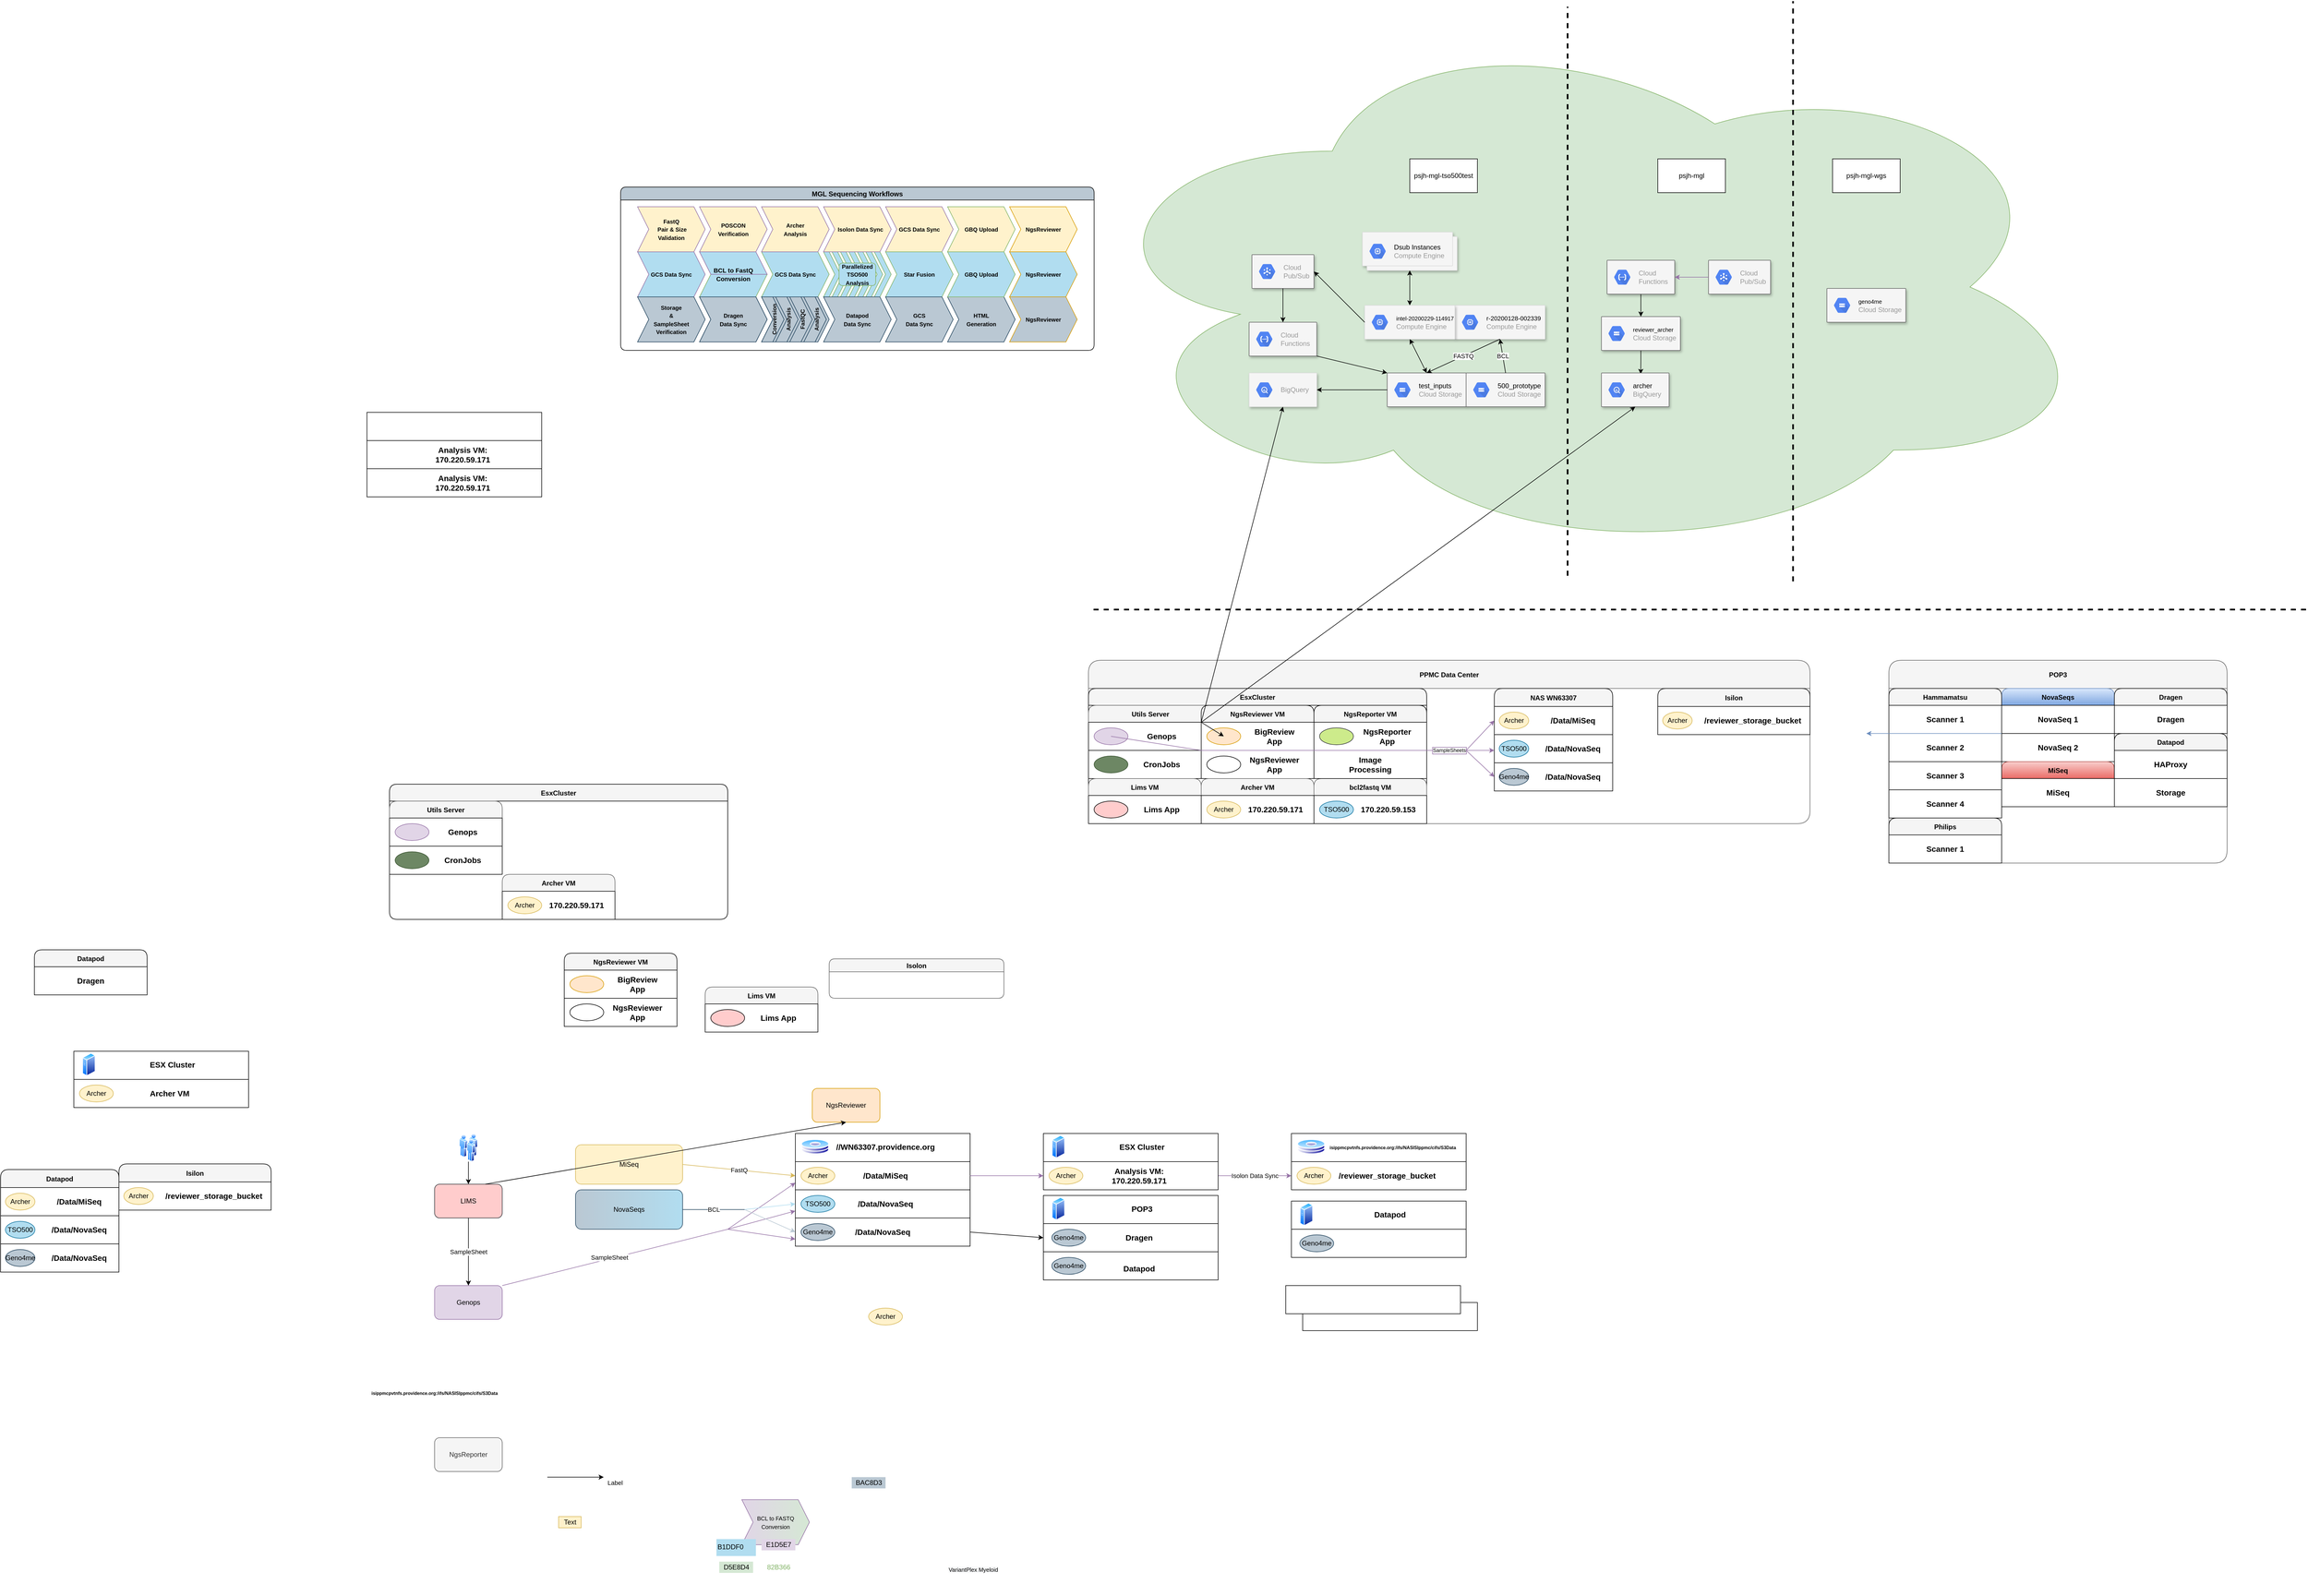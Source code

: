 <mxfile version="15.2.7" type="github">
  <diagram id="yPxyJZ8AM_hMuL3Unpa9" name="complex gitflow">
    <mxGraphModel dx="4125" dy="2162" grid="1" gridSize="10" guides="1" tooltips="1" connect="1" arrows="1" fold="1" page="1" pageScale="1" pageWidth="1100" pageHeight="850" math="0" shadow="0">
      <root>
        <mxCell id="0" />
        <mxCell id="1" parent="0" />
        <mxCell id="WrQY5icMR6syhaIgD9Ea-43" value="" style="endArrow=none;html=1;exitX=1;exitY=0;exitDx=0;exitDy=0;fillColor=#e1d5e7;strokeColor=#9673a6;entryX=0.433;entryY=0.583;entryDx=0;entryDy=0;entryPerimeter=0;endFill=0;" parent="1" source="WrQY5icMR6syhaIgD9Ea-9" target="WrQY5icMR6syhaIgD9Ea-47" edge="1">
          <mxGeometry relative="1" as="geometry">
            <mxPoint x="-1940" y="1290" as="sourcePoint" />
            <mxPoint x="-1680" y="930" as="targetPoint" />
          </mxGeometry>
        </mxCell>
        <mxCell id="WrQY5icMR6syhaIgD9Ea-44" value="SampleSheet" style="edgeLabel;resizable=0;html=1;align=center;verticalAlign=middle;" parent="WrQY5icMR6syhaIgD9Ea-43" connectable="0" vertex="1">
          <mxGeometry relative="1" as="geometry">
            <mxPoint x="-10" as="offset" />
          </mxGeometry>
        </mxCell>
        <mxCell id="WrQY5icMR6syhaIgD9Ea-1" value="MiSeq" style="rounded=1;whiteSpace=wrap;html=1;fillColor=#fff2cc;strokeColor=#d6b656;" parent="1" vertex="1">
          <mxGeometry x="-2000" y="790" width="190" height="70" as="geometry" />
        </mxCell>
        <mxCell id="WrQY5icMR6syhaIgD9Ea-2" value="LIMS" style="rounded=1;whiteSpace=wrap;html=1;fillColor=#ffcccc;strokeColor=#36393d;" parent="1" vertex="1">
          <mxGeometry x="-2250" y="860" width="120" height="60" as="geometry" />
        </mxCell>
        <mxCell id="WrQY5icMR6syhaIgD9Ea-3" value="NovaSeqs" style="rounded=1;whiteSpace=wrap;html=1;strokeColor=#23445d;gradientDirection=east;fillColor=#BAC8D3;gradientColor=#B1DDF0;" parent="1" vertex="1">
          <mxGeometry x="-2000" y="870" width="190" height="70" as="geometry" />
        </mxCell>
        <mxCell id="WrQY5icMR6syhaIgD9Ea-9" value="Genops" style="rounded=1;whiteSpace=wrap;html=1;fillColor=#e1d5e7;strokeColor=#9673a6;" parent="1" vertex="1">
          <mxGeometry x="-2250" y="1040" width="120" height="60" as="geometry" />
        </mxCell>
        <mxCell id="WrQY5icMR6syhaIgD9Ea-27" value="" style="endArrow=classic;html=1;exitX=0.5;exitY=1;exitDx=0;exitDy=0;entryX=0.5;entryY=0;entryDx=0;entryDy=0;fillColor=#ffff88;" parent="1" source="WrQY5icMR6syhaIgD9Ea-2" target="WrQY5icMR6syhaIgD9Ea-9" edge="1">
          <mxGeometry relative="1" as="geometry">
            <mxPoint x="-2190" y="1130" as="sourcePoint" />
            <mxPoint x="-2090" y="1130" as="targetPoint" />
          </mxGeometry>
        </mxCell>
        <mxCell id="WrQY5icMR6syhaIgD9Ea-28" value="SampleSheet" style="edgeLabel;resizable=0;html=1;align=center;verticalAlign=middle;" parent="WrQY5icMR6syhaIgD9Ea-27" connectable="0" vertex="1">
          <mxGeometry relative="1" as="geometry" />
        </mxCell>
        <mxCell id="WrQY5icMR6syhaIgD9Ea-33" value="" style="endArrow=none;html=1;exitX=1;exitY=0.5;exitDx=0;exitDy=0;fillColor=#bac8d3;strokeColor=#23445d;endFill=0;" parent="1" source="WrQY5icMR6syhaIgD9Ea-3" edge="1">
          <mxGeometry relative="1" as="geometry">
            <mxPoint x="-1750" y="1150" as="sourcePoint" />
            <mxPoint x="-1700" y="905" as="targetPoint" />
          </mxGeometry>
        </mxCell>
        <mxCell id="WrQY5icMR6syhaIgD9Ea-34" value="BCL" style="edgeLabel;resizable=0;html=1;align=center;verticalAlign=middle;" parent="WrQY5icMR6syhaIgD9Ea-33" connectable="0" vertex="1">
          <mxGeometry relative="1" as="geometry" />
        </mxCell>
        <mxCell id="WrQY5icMR6syhaIgD9Ea-35" value="" style="endArrow=classic;html=1;exitX=1;exitY=0.5;exitDx=0;exitDy=0;entryX=0;entryY=0.5;entryDx=0;entryDy=0;fillColor=#fff2cc;strokeColor=#d6b656;" parent="1" source="WrQY5icMR6syhaIgD9Ea-1" target="WrQY5icMR6syhaIgD9Ea-14" edge="1">
          <mxGeometry relative="1" as="geometry">
            <mxPoint x="-1790" y="959.71" as="sourcePoint" />
            <mxPoint x="-1690" y="959.71" as="targetPoint" />
          </mxGeometry>
        </mxCell>
        <mxCell id="WrQY5icMR6syhaIgD9Ea-36" value="FastQ" style="edgeLabel;resizable=0;html=1;align=center;verticalAlign=middle;" parent="WrQY5icMR6syhaIgD9Ea-35" connectable="0" vertex="1">
          <mxGeometry relative="1" as="geometry" />
        </mxCell>
        <mxCell id="WrQY5icMR6syhaIgD9Ea-39" value="" style="endArrow=classic;html=1;" parent="1" edge="1">
          <mxGeometry relative="1" as="geometry">
            <mxPoint x="-2050" y="1380" as="sourcePoint" />
            <mxPoint x="-1950" y="1380" as="targetPoint" />
          </mxGeometry>
        </mxCell>
        <mxCell id="WrQY5icMR6syhaIgD9Ea-40" value="Label" style="edgeLabel;resizable=0;html=1;align=center;verticalAlign=middle;" parent="WrQY5icMR6syhaIgD9Ea-39" connectable="0" vertex="1">
          <mxGeometry relative="1" as="geometry">
            <mxPoint x="70" y="10" as="offset" />
          </mxGeometry>
        </mxCell>
        <mxCell id="WrQY5icMR6syhaIgD9Ea-41" value="" style="endArrow=classic;html=1;exitX=1;exitY=0.5;exitDx=0;exitDy=0;entryX=0;entryY=0.5;entryDx=0;entryDy=0;fillColor=#e1d5e7;strokeColor=#9673a6;" parent="1" source="WrQY5icMR6syhaIgD9Ea-89" target="WrQY5icMR6syhaIgD9Ea-77" edge="1">
          <mxGeometry relative="1" as="geometry">
            <mxPoint x="-1150" y="920" as="sourcePoint" />
            <mxPoint x="-990" y="830" as="targetPoint" />
          </mxGeometry>
        </mxCell>
        <mxCell id="WrQY5icMR6syhaIgD9Ea-42" value="Isolon Data Sync" style="edgeLabel;resizable=0;html=1;align=center;verticalAlign=middle;" parent="WrQY5icMR6syhaIgD9Ea-41" connectable="0" vertex="1">
          <mxGeometry relative="1" as="geometry" />
        </mxCell>
        <mxCell id="WrQY5icMR6syhaIgD9Ea-46" value="" style="endArrow=classic;html=1;exitX=0.617;exitY=0.467;exitDx=0;exitDy=0;exitPerimeter=0;entryX=0;entryY=0.75;entryDx=0;entryDy=0;fillColor=#e1d5e7;strokeColor=#9673a6;" parent="1" source="WrQY5icMR6syhaIgD9Ea-47" target="WrQY5icMR6syhaIgD9Ea-14" edge="1">
          <mxGeometry width="50" height="50" relative="1" as="geometry">
            <mxPoint x="-1640" y="890" as="sourcePoint" />
            <mxPoint x="-1640" y="1150" as="targetPoint" />
          </mxGeometry>
        </mxCell>
        <mxCell id="WrQY5icMR6syhaIgD9Ea-47" value="" style="shape=waypoint;sketch=0;fillStyle=solid;size=6;pointerEvents=1;points=[];fillColor=#e1d5e7;resizable=0;rotatable=0;perimeter=centerPerimeter;snapToPoint=1;strokeColor=#9673a6;opacity=0;" parent="1" vertex="1">
          <mxGeometry x="-1750" y="920" width="40" height="40" as="geometry" />
        </mxCell>
        <mxCell id="WrQY5icMR6syhaIgD9Ea-48" value="" style="endArrow=classic;html=1;entryX=0;entryY=0.75;entryDx=0;entryDy=0;fillColor=#e1d5e7;strokeColor=#9673a6;" parent="1" source="WrQY5icMR6syhaIgD9Ea-47" target="WrQY5icMR6syhaIgD9Ea-15" edge="1">
          <mxGeometry width="50" height="50" relative="1" as="geometry">
            <mxPoint x="-1670" y="940" as="sourcePoint" />
            <mxPoint x="-1580" y="895" as="targetPoint" />
          </mxGeometry>
        </mxCell>
        <mxCell id="WrQY5icMR6syhaIgD9Ea-50" style="edgeStyle=orthogonalEdgeStyle;rounded=0;orthogonalLoop=1;jettySize=auto;html=1;exitX=0.5;exitY=1;exitDx=0;exitDy=0;entryX=0.5;entryY=0;entryDx=0;entryDy=0;endArrow=classic;endFill=1;" parent="1" source="WrQY5icMR6syhaIgD9Ea-49" target="WrQY5icMR6syhaIgD9Ea-2" edge="1">
          <mxGeometry relative="1" as="geometry" />
        </mxCell>
        <mxCell id="WrQY5icMR6syhaIgD9Ea-49" value="" style="aspect=fixed;perimeter=ellipsePerimeter;html=1;align=center;shadow=0;dashed=0;spacingTop=3;image;image=img/lib/active_directory/users.svg;gradientColor=#B0E3E6;gradientDirection=east;" parent="1" vertex="1">
          <mxGeometry x="-2206.5" y="770" width="33" height="50" as="geometry" />
        </mxCell>
        <mxCell id="WrQY5icMR6syhaIgD9Ea-55" value="" style="group" parent="1" vertex="1" connectable="0">
          <mxGeometry x="-1610" y="770" width="310" height="200" as="geometry" />
        </mxCell>
        <mxCell id="WrQY5icMR6syhaIgD9Ea-51" value="&lt;b&gt;&lt;font style=&quot;font-size: 14px&quot;&gt;/Data/NovaSeq&lt;/font&gt;&lt;/b&gt;" style="rounded=0;whiteSpace=wrap;html=1;" parent="WrQY5icMR6syhaIgD9Ea-55" vertex="1">
          <mxGeometry y="150" width="310" height="50" as="geometry" />
        </mxCell>
        <mxCell id="WrQY5icMR6syhaIgD9Ea-54" value="Geno4me" style="ellipse;whiteSpace=wrap;html=1;gradientDirection=east;fillColor=#bac8d3;strokeColor=#23445d;" parent="WrQY5icMR6syhaIgD9Ea-55" vertex="1">
          <mxGeometry x="10" y="160" width="60" height="30" as="geometry" />
        </mxCell>
        <mxCell id="WrQY5icMR6syhaIgD9Ea-12" value="" style="rounded=0;whiteSpace=wrap;html=1;" parent="WrQY5icMR6syhaIgD9Ea-55" vertex="1">
          <mxGeometry width="310" height="50" as="geometry" />
        </mxCell>
        <mxCell id="WrQY5icMR6syhaIgD9Ea-11" value="" style="aspect=fixed;perimeter=ellipsePerimeter;html=1;align=center;shadow=0;dashed=0;spacingTop=3;image;image=img/lib/active_directory/hard_disk.svg;" parent="WrQY5icMR6syhaIgD9Ea-55" vertex="1">
          <mxGeometry x="10" y="10" width="50" height="27" as="geometry" />
        </mxCell>
        <mxCell id="WrQY5icMR6syhaIgD9Ea-13" value="&lt;b&gt;&lt;font style=&quot;font-size: 14px&quot;&gt;//WN63307.providence.org&lt;/font&gt;&lt;/b&gt;" style="text;html=1;strokeColor=none;fillColor=none;align=center;verticalAlign=middle;whiteSpace=wrap;rounded=0;" parent="WrQY5icMR6syhaIgD9Ea-55" vertex="1">
          <mxGeometry x="70" y="13.5" width="180" height="20" as="geometry" />
        </mxCell>
        <mxCell id="WrQY5icMR6syhaIgD9Ea-14" value="" style="rounded=0;whiteSpace=wrap;html=1;" parent="WrQY5icMR6syhaIgD9Ea-55" vertex="1">
          <mxGeometry y="50" width="310" height="50" as="geometry" />
        </mxCell>
        <mxCell id="WrQY5icMR6syhaIgD9Ea-15" value="" style="rounded=0;whiteSpace=wrap;html=1;" parent="WrQY5icMR6syhaIgD9Ea-55" vertex="1">
          <mxGeometry y="100" width="310" height="50" as="geometry" />
        </mxCell>
        <mxCell id="WrQY5icMR6syhaIgD9Ea-17" value="&lt;b&gt;&lt;font style=&quot;font-size: 14px&quot;&gt;/Data/MiSeq&lt;/font&gt;&lt;/b&gt;" style="text;html=1;strokeColor=none;fillColor=none;align=center;verticalAlign=middle;whiteSpace=wrap;rounded=0;" parent="WrQY5icMR6syhaIgD9Ea-55" vertex="1">
          <mxGeometry x="70" y="65" width="180" height="20" as="geometry" />
        </mxCell>
        <mxCell id="WrQY5icMR6syhaIgD9Ea-18" value="&lt;b&gt;&lt;font style=&quot;font-size: 14px&quot;&gt;/Data/NovaSeq&lt;/font&gt;&lt;/b&gt;" style="text;html=1;strokeColor=none;fillColor=none;align=center;verticalAlign=middle;whiteSpace=wrap;rounded=0;" parent="WrQY5icMR6syhaIgD9Ea-55" vertex="1">
          <mxGeometry x="70" y="115" width="180" height="20" as="geometry" />
        </mxCell>
        <mxCell id="WrQY5icMR6syhaIgD9Ea-52" value="Archer" style="ellipse;whiteSpace=wrap;html=1;gradientDirection=east;fillColor=#fff2cc;strokeColor=#d6b656;" parent="WrQY5icMR6syhaIgD9Ea-55" vertex="1">
          <mxGeometry x="10" y="60" width="60" height="30" as="geometry" />
        </mxCell>
        <mxCell id="WrQY5icMR6syhaIgD9Ea-53" value="TSO500" style="ellipse;whiteSpace=wrap;html=1;gradientDirection=east;fillColor=#b1ddf0;strokeColor=#10739e;" parent="WrQY5icMR6syhaIgD9Ea-55" vertex="1">
          <mxGeometry x="10" y="110" width="60" height="30" as="geometry" />
        </mxCell>
        <mxCell id="WrQY5icMR6syhaIgD9Ea-56" value="" style="shape=waypoint;sketch=0;fillStyle=solid;size=6;pointerEvents=1;points=[];fillColor=none;resizable=0;rotatable=0;perimeter=centerPerimeter;snapToPoint=1;opacity=0;" parent="1" vertex="1">
          <mxGeometry x="-1720" y="885" width="40" height="40" as="geometry" />
        </mxCell>
        <mxCell id="WrQY5icMR6syhaIgD9Ea-58" value="" style="endArrow=classic;html=1;entryX=0;entryY=0.5;entryDx=0;entryDy=0;fillColor=#b0e3e6;strokeColor=#B1DDF0;" parent="1" source="WrQY5icMR6syhaIgD9Ea-56" target="WrQY5icMR6syhaIgD9Ea-15" edge="1">
          <mxGeometry width="50" height="50" relative="1" as="geometry">
            <mxPoint x="-1760" y="1080" as="sourcePoint" />
            <mxPoint x="-1710" y="1030" as="targetPoint" />
          </mxGeometry>
        </mxCell>
        <mxCell id="WrQY5icMR6syhaIgD9Ea-59" value="" style="endArrow=classic;html=1;entryX=0;entryY=0.5;entryDx=0;entryDy=0;fillColor=#bac8d3;strokeColor=#BAC8D3;" parent="1" source="WrQY5icMR6syhaIgD9Ea-56" target="WrQY5icMR6syhaIgD9Ea-51" edge="1">
          <mxGeometry width="50" height="50" relative="1" as="geometry">
            <mxPoint x="-1680" y="1080" as="sourcePoint" />
            <mxPoint x="-1630" y="1030" as="targetPoint" />
          </mxGeometry>
        </mxCell>
        <mxCell id="WrQY5icMR6syhaIgD9Ea-60" value="" style="endArrow=classic;html=1;entryX=0;entryY=0.75;entryDx=0;entryDy=0;fillColor=#e1d5e7;strokeColor=#9673a6;exitX=0.569;exitY=0.565;exitDx=0;exitDy=0;exitPerimeter=0;" parent="1" source="WrQY5icMR6syhaIgD9Ea-47" target="WrQY5icMR6syhaIgD9Ea-51" edge="1">
          <mxGeometry width="50" height="50" relative="1" as="geometry">
            <mxPoint x="-1720" y="950" as="sourcePoint" />
            <mxPoint x="-1600" y="917.5" as="targetPoint" />
          </mxGeometry>
        </mxCell>
        <mxCell id="WrQY5icMR6syhaIgD9Ea-69" value="&lt;span style=&quot;color: rgb(0 , 0 , 0) ; font-family: &amp;#34;helvetica&amp;#34; ; font-size: 10px ; font-style: normal ; font-weight: 400 ; letter-spacing: normal ; text-align: center ; text-indent: 0px ; text-transform: none ; word-spacing: 0px ; background-color: rgb(248 , 249 , 250) ; display: inline ; float: none&quot;&gt;VariantPlex&amp;nbsp;&lt;/span&gt;&lt;span style=&quot;color: rgb(0 , 0 , 0) ; font-family: &amp;#34;helvetica&amp;#34; ; font-size: 10px ; font-style: normal ; font-weight: 400 ; letter-spacing: normal ; text-align: center ; text-indent: 0px ; text-transform: none ; word-spacing: 0px ; background-color: rgb(248 , 249 , 250) ; display: inline ; float: none&quot;&gt;Myeloid&lt;/span&gt;" style="text;whiteSpace=wrap;html=1;" parent="1" vertex="1">
          <mxGeometry x="-1340" y="1530" width="150" height="60" as="geometry" />
        </mxCell>
        <mxCell id="WrQY5icMR6syhaIgD9Ea-92" value="" style="group" parent="1" vertex="1" connectable="0">
          <mxGeometry x="-1170" y="770" width="310" height="100" as="geometry" />
        </mxCell>
        <mxCell id="WrQY5icMR6syhaIgD9Ea-86" value="" style="rounded=0;whiteSpace=wrap;html=1;" parent="WrQY5icMR6syhaIgD9Ea-92" vertex="1">
          <mxGeometry width="310" height="50" as="geometry" />
        </mxCell>
        <mxCell id="WrQY5icMR6syhaIgD9Ea-88" value="&lt;b&gt;&lt;font style=&quot;font-size: 14px&quot;&gt;ESX Cluster&lt;/font&gt;&lt;/b&gt;" style="text;html=1;strokeColor=none;fillColor=none;align=center;verticalAlign=middle;whiteSpace=wrap;rounded=0;" parent="WrQY5icMR6syhaIgD9Ea-92" vertex="1">
          <mxGeometry x="80" y="13.5" width="190" height="20" as="geometry" />
        </mxCell>
        <mxCell id="WrQY5icMR6syhaIgD9Ea-89" value="" style="rounded=0;whiteSpace=wrap;html=1;" parent="WrQY5icMR6syhaIgD9Ea-92" vertex="1">
          <mxGeometry y="50" width="310" height="50" as="geometry" />
        </mxCell>
        <mxCell id="WrQY5icMR6syhaIgD9Ea-90" value="&lt;b&gt;&lt;font style=&quot;font-size: 14px&quot;&gt;Analysis VM: 170.220.59.171&lt;/font&gt;&lt;/b&gt;" style="text;html=1;strokeColor=none;fillColor=none;align=center;verticalAlign=middle;whiteSpace=wrap;rounded=0;" parent="WrQY5icMR6syhaIgD9Ea-92" vertex="1">
          <mxGeometry x="80" y="65" width="180" height="20" as="geometry" />
        </mxCell>
        <mxCell id="WrQY5icMR6syhaIgD9Ea-91" value="Archer" style="ellipse;whiteSpace=wrap;html=1;gradientDirection=east;fillColor=#fff2cc;strokeColor=#d6b656;" parent="WrQY5icMR6syhaIgD9Ea-92" vertex="1">
          <mxGeometry x="10" y="60" width="60" height="30" as="geometry" />
        </mxCell>
        <mxCell id="WrQY5icMR6syhaIgD9Ea-93" value="" style="aspect=fixed;perimeter=ellipsePerimeter;html=1;align=center;shadow=0;dashed=0;spacingTop=3;image;image=img/lib/active_directory/generic_server.svg;strokeColor=#E1D5E7;fillColor=#000000;gradientColor=none;gradientDirection=east;" parent="WrQY5icMR6syhaIgD9Ea-92" vertex="1">
          <mxGeometry x="15" y="2.75" width="23.24" height="41.5" as="geometry" />
        </mxCell>
        <mxCell id="WrQY5icMR6syhaIgD9Ea-94" value="" style="group" parent="1" vertex="1" connectable="0">
          <mxGeometry x="-730" y="770" width="310" height="100" as="geometry" />
        </mxCell>
        <mxCell id="WrQY5icMR6syhaIgD9Ea-77" value="" style="rounded=0;whiteSpace=wrap;html=1;" parent="WrQY5icMR6syhaIgD9Ea-94" vertex="1">
          <mxGeometry y="50" width="310" height="50" as="geometry" />
        </mxCell>
        <mxCell id="WrQY5icMR6syhaIgD9Ea-79" value="&lt;b&gt;&lt;font style=&quot;font-size: 14px&quot;&gt;/reviewer_storage_bucket&lt;/font&gt;&lt;/b&gt;" style="text;html=1;strokeColor=none;fillColor=none;align=center;verticalAlign=middle;whiteSpace=wrap;rounded=0;" parent="WrQY5icMR6syhaIgD9Ea-94" vertex="1">
          <mxGeometry x="80" y="65" width="180" height="20" as="geometry" />
        </mxCell>
        <mxCell id="WrQY5icMR6syhaIgD9Ea-81" value="Archer" style="ellipse;whiteSpace=wrap;html=1;gradientDirection=east;fillColor=#fff2cc;strokeColor=#d6b656;" parent="WrQY5icMR6syhaIgD9Ea-94" vertex="1">
          <mxGeometry x="10" y="60" width="60" height="30" as="geometry" />
        </mxCell>
        <mxCell id="WrQY5icMR6syhaIgD9Ea-74" value="" style="rounded=0;whiteSpace=wrap;html=1;" parent="WrQY5icMR6syhaIgD9Ea-94" vertex="1">
          <mxGeometry width="310" height="50" as="geometry" />
        </mxCell>
        <mxCell id="WrQY5icMR6syhaIgD9Ea-75" value="" style="aspect=fixed;perimeter=ellipsePerimeter;html=1;align=center;shadow=0;dashed=0;spacingTop=3;image;image=img/lib/active_directory/hard_disk.svg;" parent="WrQY5icMR6syhaIgD9Ea-94" vertex="1">
          <mxGeometry x="10" y="10" width="50" height="27" as="geometry" />
        </mxCell>
        <mxCell id="WrQY5icMR6syhaIgD9Ea-76" value="&lt;b&gt;&lt;font style=&quot;font-size: 8px&quot;&gt;isippmcpvtnfs.providence.org:/ifs/NASISIppmc/cifs/S3Data&lt;/font&gt;&lt;/b&gt;" style="text;html=1;strokeColor=none;fillColor=none;align=center;verticalAlign=middle;whiteSpace=wrap;rounded=0;" parent="WrQY5icMR6syhaIgD9Ea-94" vertex="1">
          <mxGeometry x="90" y="13.5" width="180" height="20" as="geometry" />
        </mxCell>
        <mxCell id="WrQY5icMR6syhaIgD9Ea-96" value="" style="endArrow=classic;html=1;exitX=1;exitY=0.5;exitDx=0;exitDy=0;entryX=0;entryY=0.5;entryDx=0;entryDy=0;fillColor=#e1d5e7;strokeColor=#9673a6;" parent="1" source="WrQY5icMR6syhaIgD9Ea-14" target="WrQY5icMR6syhaIgD9Ea-89" edge="1">
          <mxGeometry width="50" height="50" relative="1" as="geometry">
            <mxPoint x="-1230" y="930" as="sourcePoint" />
            <mxPoint x="-1180" y="880" as="targetPoint" />
          </mxGeometry>
        </mxCell>
        <mxCell id="WrQY5icMR6syhaIgD9Ea-97" value="" style="ellipse;shape=cloud;whiteSpace=wrap;html=1;gradientDirection=east;strokeColor=#82b366;fillColor=#d5e8d4;" parent="1" vertex="1">
          <mxGeometry x="-1110" y="-1215" width="1810" height="965" as="geometry" />
        </mxCell>
        <mxCell id="ADxAo6VJDCDAHwZJdcY--46" style="edgeStyle=orthogonalEdgeStyle;rounded=0;orthogonalLoop=1;jettySize=auto;html=1;entryX=0.581;entryY=0.031;entryDx=0;entryDy=0;entryPerimeter=0;" edge="1" parent="1" source="WrQY5icMR6syhaIgD9Ea-103" target="WrQY5icMR6syhaIgD9Ea-105">
          <mxGeometry relative="1" as="geometry">
            <mxPoint x="-60" y="-550" as="targetPoint" />
          </mxGeometry>
        </mxCell>
        <mxCell id="WrQY5icMR6syhaIgD9Ea-103" value="" style="strokeColor=#666666;shadow=1;strokeWidth=1;rounded=1;absoluteArcSize=1;arcSize=2;gradientDirection=east;fillColor=#f5f5f5;fontColor=#333333;" parent="1" vertex="1">
          <mxGeometry x="-180" y="-680" width="140" height="60" as="geometry" />
        </mxCell>
        <mxCell id="WrQY5icMR6syhaIgD9Ea-104" value="&lt;font style=&quot;font-size: 10px&quot;&gt;&lt;font color=&quot;#000000&quot; style=&quot;font-size: 10px&quot;&gt;reviewer_archer&lt;/font&gt;&lt;br&gt;&lt;/font&gt;Cloud Storage" style="dashed=0;connectable=0;html=1;fillColor=#5184F3;strokeColor=none;shape=mxgraph.gcp2.hexIcon;prIcon=cloud_storage;part=1;labelPosition=right;verticalLabelPosition=middle;align=left;verticalAlign=middle;spacingLeft=5;fontColor=#999999;fontSize=12;" parent="WrQY5icMR6syhaIgD9Ea-103" vertex="1">
          <mxGeometry y="0.5" width="44" height="39" relative="1" as="geometry">
            <mxPoint x="5" y="-19.5" as="offset" />
          </mxGeometry>
        </mxCell>
        <mxCell id="WrQY5icMR6syhaIgD9Ea-105" value="" style="strokeColor=#666666;shadow=1;strokeWidth=1;rounded=1;absoluteArcSize=1;arcSize=2;gradientDirection=east;fillColor=#f5f5f5;fontColor=#333333;" parent="1" vertex="1">
          <mxGeometry x="-180" y="-580" width="120" height="60" as="geometry" />
        </mxCell>
        <mxCell id="WrQY5icMR6syhaIgD9Ea-106" value="&lt;font color=&quot;#000000&quot;&gt;archer&lt;/font&gt;&lt;br&gt;BigQuery" style="dashed=0;connectable=0;html=1;fillColor=#5184F3;strokeColor=none;shape=mxgraph.gcp2.hexIcon;prIcon=bigquery;part=1;labelPosition=right;verticalLabelPosition=middle;align=left;verticalAlign=middle;spacingLeft=5;fontColor=#999999;fontSize=12;" parent="WrQY5icMR6syhaIgD9Ea-105" vertex="1">
          <mxGeometry y="0.5" width="44" height="39" relative="1" as="geometry">
            <mxPoint x="5" y="-19.5" as="offset" />
          </mxGeometry>
        </mxCell>
        <mxCell id="ADxAo6VJDCDAHwZJdcY--45" style="edgeStyle=orthogonalEdgeStyle;rounded=0;orthogonalLoop=1;jettySize=auto;html=1;entryX=0.5;entryY=0;entryDx=0;entryDy=0;" edge="1" parent="1" source="WrQY5icMR6syhaIgD9Ea-107" target="WrQY5icMR6syhaIgD9Ea-103">
          <mxGeometry relative="1" as="geometry" />
        </mxCell>
        <mxCell id="WrQY5icMR6syhaIgD9Ea-107" value="" style="strokeColor=#666666;shadow=1;strokeWidth=1;rounded=1;absoluteArcSize=1;arcSize=2;gradientDirection=east;fillColor=#f5f5f5;fontColor=#333333;" parent="1" vertex="1">
          <mxGeometry x="-170" y="-780" width="120" height="60" as="geometry" />
        </mxCell>
        <mxCell id="WrQY5icMR6syhaIgD9Ea-108" value="Cloud&#xa;Functions" style="dashed=0;connectable=0;html=1;fillColor=#5184F3;strokeColor=none;shape=mxgraph.gcp2.hexIcon;prIcon=cloud_functions;part=1;labelPosition=right;verticalLabelPosition=middle;align=left;verticalAlign=middle;spacingLeft=5;fontColor=#999999;fontSize=12;" parent="WrQY5icMR6syhaIgD9Ea-107" vertex="1">
          <mxGeometry y="0.5" width="44" height="39" relative="1" as="geometry">
            <mxPoint x="5" y="-19.5" as="offset" />
          </mxGeometry>
        </mxCell>
        <mxCell id="WrQY5icMR6syhaIgD9Ea-113" value="NgsReviewer" style="rounded=1;whiteSpace=wrap;html=1;fillColor=#ffe6cc;strokeColor=#d79b00;" parent="1" vertex="1">
          <mxGeometry x="-1580" y="690" width="120" height="60" as="geometry" />
        </mxCell>
        <mxCell id="WrQY5icMR6syhaIgD9Ea-114" value="NgsReporter" style="rounded=1;whiteSpace=wrap;html=1;fillColor=#f5f5f5;strokeColor=#666666;fontColor=#333333;" parent="1" vertex="1">
          <mxGeometry x="-2250" y="1310" width="120" height="60" as="geometry" />
        </mxCell>
        <mxCell id="WrQY5icMR6syhaIgD9Ea-116" value="" style="endArrow=classic;html=1;strokeColor=#000000;exitX=0.75;exitY=0;exitDx=0;exitDy=0;entryX=0.5;entryY=1;entryDx=0;entryDy=0;" parent="1" source="WrQY5icMR6syhaIgD9Ea-2" target="WrQY5icMR6syhaIgD9Ea-113" edge="1">
          <mxGeometry width="50" height="50" relative="1" as="geometry">
            <mxPoint x="-2060" y="770" as="sourcePoint" />
            <mxPoint x="-2010" y="720" as="targetPoint" />
          </mxGeometry>
        </mxCell>
        <mxCell id="WrQY5icMR6syhaIgD9Ea-118" value="&lt;span style=&quot;font-size: 10px&quot;&gt;BCL to FASTQ Conversion&lt;/span&gt;" style="shape=step;perimeter=stepPerimeter;whiteSpace=wrap;html=1;fixedSize=1;gradientDirection=east;fillColor=#e1d5e7;strokeColor=#9673a6;gradientColor=#D5E8D4;" parent="1" vertex="1">
          <mxGeometry x="-1705" y="1420" width="120" height="80" as="geometry" />
        </mxCell>
        <mxCell id="ADxAo6VJDCDAHwZJdcY--1" value="B1DDF0" style="text;whiteSpace=wrap;html=1;fillColor=#B1DDF0;" vertex="1" parent="1">
          <mxGeometry x="-1750" y="1490" width="70" height="30" as="geometry" />
        </mxCell>
        <mxCell id="ADxAo6VJDCDAHwZJdcY--2" value="D5E8D4" style="text;html=1;align=center;verticalAlign=middle;resizable=0;points=[];autosize=1;strokeColor=none;fillColor=#D5E8D4;" vertex="1" parent="1">
          <mxGeometry x="-1745" y="1530" width="60" height="20" as="geometry" />
        </mxCell>
        <mxCell id="ADxAo6VJDCDAHwZJdcY--3" value="E1D5E7" style="text;html=1;align=center;verticalAlign=middle;resizable=0;points=[];autosize=1;strokeColor=none;fillColor=#E1D5E7;" vertex="1" parent="1">
          <mxGeometry x="-1670" y="1490" width="60" height="20" as="geometry" />
        </mxCell>
        <mxCell id="ADxAo6VJDCDAHwZJdcY--19" value="&lt;font color=&quot;#82b366&quot;&gt;82B366&lt;/font&gt;" style="text;html=1;align=center;verticalAlign=middle;resizable=0;points=[];autosize=1;strokeColor=none;fillColor=none;" vertex="1" parent="1">
          <mxGeometry x="-1670" y="1530" width="60" height="20" as="geometry" />
        </mxCell>
        <mxCell id="ADxAo6VJDCDAHwZJdcY--26" value="Text" style="text;html=1;align=center;verticalAlign=middle;resizable=0;points=[];autosize=1;strokeColor=#d6b656;fillColor=#fff2cc;" vertex="1" parent="1">
          <mxGeometry x="-2030" y="1450" width="40" height="20" as="geometry" />
        </mxCell>
        <mxCell id="ADxAo6VJDCDAHwZJdcY--38" value="BAC8D3" style="text;html=1;align=center;verticalAlign=middle;resizable=0;points=[];autosize=1;strokeColor=none;fillColor=#BAC8D3;" vertex="1" parent="1">
          <mxGeometry x="-1510" y="1380" width="60" height="20" as="geometry" />
        </mxCell>
        <mxCell id="ADxAo6VJDCDAHwZJdcY--39" value="MGL Sequencing Workflows" style="swimlane;rounded=1;strokeColor=#000000;fillColor=#BAC8D3;gradientColor=none;swimlaneLine=1;shadow=0;swimlaneFillColor=#FFFFFF;" vertex="1" parent="1">
          <mxGeometry x="-1920" y="-910" width="840" height="290" as="geometry">
            <mxRectangle x="30" y="400" width="190" height="23" as="alternateBounds" />
          </mxGeometry>
        </mxCell>
        <mxCell id="WrQY5icMR6syhaIgD9Ea-63" value="&lt;font style=&quot;font-size: 10px&quot;&gt;FastQ&lt;br&gt;&amp;nbsp;Pair &amp;amp; Size &lt;br&gt;Validation&lt;/font&gt;" style="shape=step;perimeter=stepPerimeter;whiteSpace=wrap;html=1;fixedSize=1;gradientDirection=east;fillColor=#FFF2CC;strokeColor=#9673a6;fontStyle=1" parent="ADxAo6VJDCDAHwZJdcY--39" vertex="1">
          <mxGeometry x="30" y="35" width="120" height="80" as="geometry" />
        </mxCell>
        <mxCell id="WrQY5icMR6syhaIgD9Ea-120" value="&lt;font style=&quot;font-size: 10px&quot;&gt;GCS Data Sync&lt;/font&gt;" style="shape=step;perimeter=stepPerimeter;whiteSpace=wrap;html=1;fixedSize=1;gradientDirection=east;strokeColor=#82b366;sketch=0;rounded=0;shadow=0;fillStyle=solid;fillColor=#B1DDF0;fontStyle=1" parent="ADxAo6VJDCDAHwZJdcY--39" vertex="1">
          <mxGeometry x="250" y="115" width="120" height="80" as="geometry" />
        </mxCell>
        <mxCell id="WrQY5icMR6syhaIgD9Ea-124" value="" style="shape=parallelogram;perimeter=parallelogramPerimeter;whiteSpace=wrap;html=1;fixedSize=1;rounded=0;shadow=0;sketch=0;strokeColor=#82B366;fillColor=#B1DDF0;gradientDirection=east;size=20;" parent="ADxAo6VJDCDAHwZJdcY--39" vertex="1">
          <mxGeometry x="140" y="155" width="120" height="40" as="geometry" />
        </mxCell>
        <mxCell id="ADxAo6VJDCDAHwZJdcY--16" value="" style="shape=step;perimeter=stepPerimeter;whiteSpace=wrap;html=1;fixedSize=1;gradientDirection=east;strokeColor=#23445d;sketch=0;rounded=0;shadow=0;fillStyle=solid;fillColor=#bac8d3;" vertex="1" parent="ADxAo6VJDCDAHwZJdcY--39">
          <mxGeometry x="250" y="195" width="120" height="80" as="geometry" />
        </mxCell>
        <mxCell id="ADxAo6VJDCDAHwZJdcY--23" value="" style="group" vertex="1" connectable="0" parent="ADxAo6VJDCDAHwZJdcY--39">
          <mxGeometry x="360" y="115" width="120" height="80" as="geometry" />
        </mxCell>
        <mxCell id="WrQY5icMR6syhaIgD9Ea-125" value="" style="shape=step;perimeter=stepPerimeter;whiteSpace=wrap;html=1;fixedSize=1;gradientDirection=east;fillColor=#B1DDF0;strokeColor=#82b366;size=20;" parent="ADxAo6VJDCDAHwZJdcY--23" vertex="1">
          <mxGeometry x="75" width="30" height="80" as="geometry" />
        </mxCell>
        <mxCell id="ADxAo6VJDCDAHwZJdcY--9" value="" style="shape=step;perimeter=stepPerimeter;whiteSpace=wrap;html=1;fixedSize=1;gradientDirection=east;fillColor=#B1DDF0;strokeColor=#82b366;size=20;" vertex="1" parent="ADxAo6VJDCDAHwZJdcY--23">
          <mxGeometry x="30" width="30" height="80" as="geometry" />
        </mxCell>
        <mxCell id="ADxAo6VJDCDAHwZJdcY--10" value="" style="shape=step;perimeter=stepPerimeter;whiteSpace=wrap;html=1;fixedSize=1;gradientDirection=east;fillColor=#B1DDF0;strokeColor=#82b366;size=20;" vertex="1" parent="ADxAo6VJDCDAHwZJdcY--23">
          <mxGeometry x="45" width="30" height="80" as="geometry" />
        </mxCell>
        <mxCell id="ADxAo6VJDCDAHwZJdcY--11" value="" style="shape=step;perimeter=stepPerimeter;whiteSpace=wrap;html=1;fixedSize=1;gradientDirection=east;fillColor=#B1DDF0;strokeColor=#82b366;size=20;" vertex="1" parent="ADxAo6VJDCDAHwZJdcY--23">
          <mxGeometry x="60" width="30" height="80" as="geometry" />
        </mxCell>
        <mxCell id="ADxAo6VJDCDAHwZJdcY--12" value="" style="shape=step;perimeter=stepPerimeter;whiteSpace=wrap;html=1;fixedSize=1;gradientDirection=east;fillColor=#B1DDF0;strokeColor=#82b366;size=20;" vertex="1" parent="ADxAo6VJDCDAHwZJdcY--23">
          <mxGeometry x="15" width="30" height="80" as="geometry" />
        </mxCell>
        <mxCell id="ADxAo6VJDCDAHwZJdcY--15" value="" style="shape=step;perimeter=stepPerimeter;whiteSpace=wrap;html=1;fixedSize=1;gradientDirection=east;fillColor=#B1DDF0;strokeColor=#82b366;size=20;" vertex="1" parent="ADxAo6VJDCDAHwZJdcY--23">
          <mxGeometry width="30" height="80" as="geometry" />
        </mxCell>
        <mxCell id="ADxAo6VJDCDAHwZJdcY--17" value="" style="shape=step;perimeter=stepPerimeter;whiteSpace=wrap;html=1;fixedSize=1;gradientDirection=east;fillColor=#B1DDF0;strokeColor=#82b366;size=20;" vertex="1" parent="ADxAo6VJDCDAHwZJdcY--23">
          <mxGeometry x="90" width="30" height="80" as="geometry" />
        </mxCell>
        <mxCell id="ADxAo6VJDCDAHwZJdcY--18" value="" style="rounded=1;whiteSpace=wrap;html=1;fillColor=#b1ddf0;strokeColor=#82B366;" vertex="1" parent="ADxAo6VJDCDAHwZJdcY--23">
          <mxGeometry x="27.5" y="20" width="65" height="40" as="geometry" />
        </mxCell>
        <mxCell id="ADxAo6VJDCDAHwZJdcY--22" value="&lt;font style=&quot;font-size: 10px&quot;&gt;&lt;b&gt;Parallelized&lt;br&gt;TSO500&lt;br&gt;Analysis&lt;/b&gt;&lt;/font&gt;" style="text;html=1;strokeColor=none;fillColor=none;align=center;verticalAlign=middle;whiteSpace=wrap;rounded=0;" vertex="1" parent="ADxAo6VJDCDAHwZJdcY--23">
          <mxGeometry width="120" height="80" as="geometry" />
        </mxCell>
        <mxCell id="ADxAo6VJDCDAHwZJdcY--24" value="" style="shape=parallelogram;perimeter=parallelogramPerimeter;whiteSpace=wrap;html=1;fixedSize=1;rounded=0;shadow=0;sketch=0;strokeColor=#9673A6;fillColor=#B1DDF0;gradientDirection=east;size=20;flipH=1;" vertex="1" parent="ADxAo6VJDCDAHwZJdcY--39">
          <mxGeometry x="140" y="115" width="120" height="40" as="geometry" />
        </mxCell>
        <mxCell id="ADxAo6VJDCDAHwZJdcY--25" value="&lt;font style=&quot;font-size: 11px&quot;&gt;&lt;b&gt;BCL to FastQ Conversion&lt;/b&gt;&lt;/font&gt;" style="text;html=1;strokeColor=none;fillColor=none;align=center;verticalAlign=middle;whiteSpace=wrap;rounded=0;" vertex="1" parent="ADxAo6VJDCDAHwZJdcY--39">
          <mxGeometry x="140" y="115" width="120" height="80" as="geometry" />
        </mxCell>
        <mxCell id="ADxAo6VJDCDAHwZJdcY--28" value="&lt;span style=&quot;font-size: 10px&quot;&gt;Dragen&lt;br&gt;Data Sync&lt;/span&gt;" style="shape=step;perimeter=stepPerimeter;whiteSpace=wrap;html=1;fixedSize=1;gradientDirection=east;fillColor=#bac8d3;strokeColor=#23445d;" vertex="1" parent="ADxAo6VJDCDAHwZJdcY--39">
          <mxGeometry x="140" y="195" width="120" height="80" as="geometry" />
        </mxCell>
        <mxCell id="ADxAo6VJDCDAHwZJdcY--33" value="&lt;font style=&quot;font-size: 10px&quot;&gt;Conversion&lt;br&gt;&lt;/font&gt;" style="shape=step;perimeter=stepPerimeter;whiteSpace=wrap;html=1;fixedSize=1;gradientDirection=east;fillColor=#bac8d3;strokeColor=#23445d;horizontal=0;spacingTop=5;size=20;fontStyle=1" vertex="1" parent="ADxAo6VJDCDAHwZJdcY--39">
          <mxGeometry x="250" y="195" width="40" height="80" as="geometry" />
        </mxCell>
        <mxCell id="ADxAo6VJDCDAHwZJdcY--34" value="&lt;font style=&quot;font-size: 10px&quot;&gt;Analysis&lt;br&gt;&lt;/font&gt;" style="shape=step;perimeter=stepPerimeter;whiteSpace=wrap;html=1;fixedSize=1;gradientDirection=east;fillColor=#bac8d3;strokeColor=#23445d;horizontal=0;spacingTop=5;fontStyle=1" vertex="1" parent="ADxAo6VJDCDAHwZJdcY--39">
          <mxGeometry x="275" y="195" width="40" height="80" as="geometry" />
        </mxCell>
        <mxCell id="ADxAo6VJDCDAHwZJdcY--35" value="&lt;font style=&quot;font-size: 10px&quot;&gt;FastQC&lt;br&gt;&lt;/font&gt;" style="shape=step;perimeter=stepPerimeter;whiteSpace=wrap;html=1;fixedSize=1;gradientDirection=east;fillColor=#bac8d3;strokeColor=#23445d;horizontal=0;spacingTop=5;fontStyle=1" vertex="1" parent="ADxAo6VJDCDAHwZJdcY--39">
          <mxGeometry x="300" y="195" width="40" height="80" as="geometry" />
        </mxCell>
        <mxCell id="ADxAo6VJDCDAHwZJdcY--36" value="&lt;font style=&quot;font-size: 10px&quot;&gt;Analysis&lt;br&gt;&lt;/font&gt;" style="shape=step;perimeter=stepPerimeter;whiteSpace=wrap;html=1;fixedSize=1;gradientDirection=east;fillColor=#bac8d3;strokeColor=#23445d;horizontal=0;spacingTop=5;fontStyle=1" vertex="1" parent="ADxAo6VJDCDAHwZJdcY--39">
          <mxGeometry x="325" y="195" width="40" height="80" as="geometry" />
        </mxCell>
        <mxCell id="ADxAo6VJDCDAHwZJdcY--184" value="&lt;font style=&quot;font-size: 10px&quot;&gt;GCS Data Sync&lt;/font&gt;" style="shape=step;perimeter=stepPerimeter;whiteSpace=wrap;html=1;fixedSize=1;gradientDirection=east;fillColor=#FFF2CC;strokeColor=#9673a6;fontStyle=1" vertex="1" parent="ADxAo6VJDCDAHwZJdcY--39">
          <mxGeometry x="470" y="35" width="120" height="80" as="geometry" />
        </mxCell>
        <mxCell id="ADxAo6VJDCDAHwZJdcY--187" value="&lt;span style=&quot;font-size: 10px&quot;&gt;NgsReviewer&lt;/span&gt;" style="shape=step;perimeter=stepPerimeter;whiteSpace=wrap;html=1;fixedSize=1;gradientDirection=east;fillColor=#B1DDF0;strokeColor=#d79b00;fontStyle=1" vertex="1" parent="ADxAo6VJDCDAHwZJdcY--39">
          <mxGeometry x="690" y="115" width="120" height="80" as="geometry" />
        </mxCell>
        <mxCell id="ADxAo6VJDCDAHwZJdcY--188" value="&lt;font style=&quot;font-size: 10px&quot;&gt;NgsReviewer&lt;br&gt;&lt;/font&gt;" style="shape=step;perimeter=stepPerimeter;whiteSpace=wrap;html=1;fixedSize=1;gradientDirection=east;fillColor=#BAC8D3;strokeColor=#d79b00;fontStyle=1" vertex="1" parent="ADxAo6VJDCDAHwZJdcY--39">
          <mxGeometry x="690" y="195" width="120" height="80" as="geometry" />
        </mxCell>
        <mxCell id="ADxAo6VJDCDAHwZJdcY--189" value="&lt;font style=&quot;font-size: 10px&quot;&gt;HTML&lt;br&gt;Generation&lt;br&gt;&lt;/font&gt;" style="shape=step;perimeter=stepPerimeter;whiteSpace=wrap;html=1;fixedSize=1;gradientDirection=east;fillColor=#bac8d3;strokeColor=#23445d;fontStyle=1" vertex="1" parent="ADxAo6VJDCDAHwZJdcY--39">
          <mxGeometry x="580" y="195" width="120" height="80" as="geometry" />
        </mxCell>
        <mxCell id="ADxAo6VJDCDAHwZJdcY--190" value="&lt;font style=&quot;font-size: 10px&quot;&gt;GBQ Upload&lt;/font&gt;" style="shape=step;perimeter=stepPerimeter;whiteSpace=wrap;html=1;fixedSize=1;gradientDirection=east;fillColor=#B1DDF0;strokeColor=#82b366;fontStyle=1" vertex="1" parent="ADxAo6VJDCDAHwZJdcY--39">
          <mxGeometry x="580" y="115" width="120" height="80" as="geometry" />
        </mxCell>
        <mxCell id="ADxAo6VJDCDAHwZJdcY--191" value="&lt;font style=&quot;font-size: 10px&quot;&gt;Star Fusion&lt;/font&gt;" style="shape=step;perimeter=stepPerimeter;whiteSpace=wrap;html=1;fixedSize=1;gradientDirection=east;fillColor=#B1DDF0;strokeColor=#82b366;fontStyle=1" vertex="1" parent="ADxAo6VJDCDAHwZJdcY--39">
          <mxGeometry x="470" y="115" width="120" height="80" as="geometry" />
        </mxCell>
        <mxCell id="ADxAo6VJDCDAHwZJdcY--192" value="&lt;font style=&quot;font-size: 10px&quot;&gt;GCS&lt;br&gt;Data Sync&lt;br&gt;&lt;/font&gt;" style="shape=step;perimeter=stepPerimeter;whiteSpace=wrap;html=1;fixedSize=1;gradientDirection=east;fillColor=#bac8d3;strokeColor=#23445d;fontStyle=1" vertex="1" parent="ADxAo6VJDCDAHwZJdcY--39">
          <mxGeometry x="470" y="195" width="120" height="80" as="geometry" />
        </mxCell>
        <mxCell id="ADxAo6VJDCDAHwZJdcY--193" value="&lt;font style=&quot;font-size: 10px&quot;&gt;Datapod&lt;br&gt;Data Sync&lt;/font&gt;" style="shape=step;perimeter=stepPerimeter;whiteSpace=wrap;html=1;fixedSize=1;gradientDirection=east;fillColor=#bac8d3;strokeColor=#23445d;fontStyle=1" vertex="1" parent="ADxAo6VJDCDAHwZJdcY--39">
          <mxGeometry x="360" y="195" width="120" height="80" as="geometry" />
        </mxCell>
        <mxCell id="ADxAo6VJDCDAHwZJdcY--194" value="&lt;span style=&quot;font-size: 10px&quot;&gt;Dragen&lt;br&gt;Data Sync&lt;/span&gt;" style="shape=step;perimeter=stepPerimeter;whiteSpace=wrap;html=1;fixedSize=1;gradientDirection=east;fillColor=#bac8d3;strokeColor=#23445d;fontStyle=1" vertex="1" parent="ADxAo6VJDCDAHwZJdcY--39">
          <mxGeometry x="140" y="195" width="120" height="80" as="geometry" />
        </mxCell>
        <mxCell id="ADxAo6VJDCDAHwZJdcY--196" value="&lt;span style=&quot;font-size: 10px&quot;&gt;GCS Data Sync&lt;/span&gt;" style="shape=step;perimeter=stepPerimeter;whiteSpace=wrap;html=1;fixedSize=1;gradientDirection=east;fillColor=#B1DDF0;strokeColor=#9673a6;fontStyle=1" vertex="1" parent="ADxAo6VJDCDAHwZJdcY--39">
          <mxGeometry x="30" y="115" width="120" height="80" as="geometry" />
        </mxCell>
        <mxCell id="ADxAo6VJDCDAHwZJdcY--195" value="&lt;font style=&quot;font-size: 10px&quot;&gt;Storage&lt;br&gt;&amp;amp;&lt;br&gt;SampleSheet&lt;br&gt;Verification&lt;/font&gt;" style="shape=step;perimeter=stepPerimeter;whiteSpace=wrap;html=1;fixedSize=1;gradientDirection=east;fillColor=#bac8d3;strokeColor=#23445d;fontStyle=1" vertex="1" parent="ADxAo6VJDCDAHwZJdcY--39">
          <mxGeometry x="30" y="195" width="120" height="80" as="geometry" />
        </mxCell>
        <mxCell id="ADxAo6VJDCDAHwZJdcY--186" value="&lt;span style=&quot;font-size: 10px&quot;&gt;NgsReviewer&lt;/span&gt;" style="shape=step;perimeter=stepPerimeter;whiteSpace=wrap;html=1;fixedSize=1;gradientDirection=east;fillColor=#FFF2CC;strokeColor=#d79b00;fontStyle=1" vertex="1" parent="ADxAo6VJDCDAHwZJdcY--39">
          <mxGeometry x="690" y="35" width="120" height="80" as="geometry" />
        </mxCell>
        <mxCell id="ADxAo6VJDCDAHwZJdcY--181" value="&lt;font style=&quot;font-size: 10px&quot;&gt;POSCON &lt;br&gt;Verification&lt;/font&gt;" style="shape=step;perimeter=stepPerimeter;whiteSpace=wrap;html=1;fixedSize=1;gradientDirection=east;fillColor=#FFF2CC;strokeColor=#9673a6;fontStyle=1" vertex="1" parent="ADxAo6VJDCDAHwZJdcY--39">
          <mxGeometry x="140" y="35" width="120" height="80" as="geometry" />
        </mxCell>
        <mxCell id="ADxAo6VJDCDAHwZJdcY--182" value="&lt;font style=&quot;font-size: 10px&quot;&gt;Archer &lt;br&gt;Analysis&lt;br&gt;&lt;/font&gt;" style="shape=step;perimeter=stepPerimeter;whiteSpace=wrap;html=1;fixedSize=1;gradientDirection=east;fillColor=#FFF2CC;strokeColor=#9673a6;fontStyle=1" vertex="1" parent="ADxAo6VJDCDAHwZJdcY--39">
          <mxGeometry x="250" y="35" width="120" height="80" as="geometry" />
        </mxCell>
        <mxCell id="ADxAo6VJDCDAHwZJdcY--183" value="&lt;font style=&quot;font-size: 10px&quot;&gt;&amp;nbsp; &amp;nbsp; Isolon Data Sync&lt;/font&gt;" style="shape=step;perimeter=stepPerimeter;whiteSpace=wrap;html=1;fixedSize=1;gradientDirection=east;fillColor=#FFF2CC;strokeColor=#9673a6;fontStyle=1" vertex="1" parent="ADxAo6VJDCDAHwZJdcY--39">
          <mxGeometry x="360" y="35" width="120" height="80" as="geometry" />
        </mxCell>
        <mxCell id="ADxAo6VJDCDAHwZJdcY--185" value="&lt;font style=&quot;font-size: 10px&quot;&gt;GBQ Upload&lt;/font&gt;" style="shape=step;perimeter=stepPerimeter;whiteSpace=wrap;html=1;fixedSize=1;gradientDirection=east;fillColor=#FFF2CC;strokeColor=#82b366;fontStyle=1" vertex="1" parent="ADxAo6VJDCDAHwZJdcY--39">
          <mxGeometry x="580" y="35" width="120" height="80" as="geometry" />
        </mxCell>
        <mxCell id="ADxAo6VJDCDAHwZJdcY--43" value="" style="strokeColor=#666666;shadow=1;strokeWidth=1;rounded=1;absoluteArcSize=1;arcSize=2;fillColor=#F5F5F5;gradientColor=none;" vertex="1" parent="1">
          <mxGeometry x="10" y="-780" width="110" height="60" as="geometry" />
        </mxCell>
        <mxCell id="ADxAo6VJDCDAHwZJdcY--44" value="Cloud&#xa;Pub/Sub" style="sketch=0;dashed=0;connectable=0;html=1;fillColor=#5184F3;strokeColor=none;shape=mxgraph.gcp2.hexIcon;prIcon=cloud_pubsub;part=1;labelPosition=right;verticalLabelPosition=middle;align=left;verticalAlign=middle;spacingLeft=5;fontColor=#999999;fontSize=12;" vertex="1" parent="ADxAo6VJDCDAHwZJdcY--43">
          <mxGeometry y="0.5" width="44" height="39" relative="1" as="geometry">
            <mxPoint x="5" y="-19.5" as="offset" />
          </mxGeometry>
        </mxCell>
        <mxCell id="ADxAo6VJDCDAHwZJdcY--48" value="" style="endArrow=classic;html=1;exitX=0;exitY=0.5;exitDx=0;exitDy=0;entryX=1;entryY=0.5;entryDx=0;entryDy=0;fillColor=#e1d5e7;strokeColor=#9673a6;" edge="1" parent="1" source="ADxAo6VJDCDAHwZJdcY--43" target="WrQY5icMR6syhaIgD9Ea-107">
          <mxGeometry width="50" height="50" relative="1" as="geometry">
            <mxPoint x="70" y="-270" as="sourcePoint" />
            <mxPoint x="120" y="-320" as="targetPoint" />
          </mxGeometry>
        </mxCell>
        <mxCell id="ADxAo6VJDCDAHwZJdcY--50" value="" style="strokeColor=#666666;shadow=1;strokeWidth=1;rounded=1;absoluteArcSize=1;arcSize=2;gradientDirection=east;fillColor=#f5f5f5;fontColor=#333333;" vertex="1" parent="1">
          <mxGeometry x="-560" y="-580" width="140" height="60" as="geometry" />
        </mxCell>
        <mxCell id="ADxAo6VJDCDAHwZJdcY--51" value="&lt;font style=&quot;font-size: 10px&quot;&gt;&lt;font color=&quot;#000000&quot; style=&quot;font-size: 12px&quot;&gt;test_inputs&lt;/font&gt;&lt;br&gt;&lt;/font&gt;Cloud Storage" style="dashed=0;connectable=0;html=1;fillColor=#5184F3;strokeColor=none;shape=mxgraph.gcp2.hexIcon;prIcon=cloud_storage;part=1;labelPosition=right;verticalLabelPosition=middle;align=left;verticalAlign=middle;spacingLeft=5;fontColor=#999999;fontSize=12;" vertex="1" parent="ADxAo6VJDCDAHwZJdcY--50">
          <mxGeometry y="0.5" width="44" height="39" relative="1" as="geometry">
            <mxPoint x="5" y="-19.5" as="offset" />
          </mxGeometry>
        </mxCell>
        <mxCell id="ADxAo6VJDCDAHwZJdcY--55" value="" style="strokeColor=#666666;shadow=1;strokeWidth=1;rounded=1;absoluteArcSize=1;arcSize=2;gradientDirection=east;fillColor=#f5f5f5;fontColor=#333333;direction=west;" vertex="1" parent="1">
          <mxGeometry x="-805" y="-670" width="120" height="60" as="geometry" />
        </mxCell>
        <mxCell id="ADxAo6VJDCDAHwZJdcY--56" value="Cloud&#xa;Functions" style="dashed=0;connectable=0;html=1;fillColor=#5184F3;strokeColor=none;shape=mxgraph.gcp2.hexIcon;prIcon=cloud_functions;part=1;labelPosition=right;verticalLabelPosition=middle;align=left;verticalAlign=middle;spacingLeft=5;fontColor=#999999;fontSize=12;" vertex="1" parent="ADxAo6VJDCDAHwZJdcY--55">
          <mxGeometry y="0.5" width="44" height="39" relative="1" as="geometry">
            <mxPoint x="5" y="-19.5" as="offset" />
          </mxGeometry>
        </mxCell>
        <mxCell id="ADxAo6VJDCDAHwZJdcY--57" value="" style="strokeColor=#666666;shadow=1;strokeWidth=1;rounded=1;absoluteArcSize=1;arcSize=2;fillColor=#F5F5F5;gradientColor=none;" vertex="1" parent="1">
          <mxGeometry x="-800" y="-790" width="110" height="60" as="geometry" />
        </mxCell>
        <mxCell id="ADxAo6VJDCDAHwZJdcY--58" value="Cloud&#xa;Pub/Sub" style="sketch=0;dashed=0;connectable=0;html=1;fillColor=#5184F3;strokeColor=none;shape=mxgraph.gcp2.hexIcon;prIcon=cloud_pubsub;part=1;labelPosition=right;verticalLabelPosition=middle;align=left;verticalAlign=middle;spacingLeft=5;fontColor=#999999;fontSize=12;" vertex="1" parent="ADxAo6VJDCDAHwZJdcY--57">
          <mxGeometry y="0.5" width="44" height="39" relative="1" as="geometry">
            <mxPoint x="5" y="-19.5" as="offset" />
          </mxGeometry>
        </mxCell>
        <mxCell id="ADxAo6VJDCDAHwZJdcY--62" value="" style="shape=mxgraph.gcp2.doubleRect;strokeColor=#dddddd;shadow=1;strokeWidth=1;rounded=1;fillColor=#F5F5F5;gradientColor=none;" vertex="1" parent="1">
          <mxGeometry x="-604" y="-830" width="168" height="68" as="geometry" />
        </mxCell>
        <mxCell id="ADxAo6VJDCDAHwZJdcY--63" value="&lt;font color=&quot;#000000&quot;&gt;Dsub Instances&lt;/font&gt;&lt;br&gt;Compute Engine" style="sketch=0;dashed=0;connectable=0;html=1;fillColor=#5184F3;strokeColor=none;shape=mxgraph.gcp2.hexIcon;prIcon=compute_engine;part=1;labelPosition=right;verticalLabelPosition=middle;align=left;verticalAlign=middle;spacingLeft=5;fontColor=#999999;fontSize=12;" vertex="1" parent="ADxAo6VJDCDAHwZJdcY--62">
          <mxGeometry y="0.5" width="44" height="39" relative="1" as="geometry">
            <mxPoint x="5" y="-19.5" as="offset" />
          </mxGeometry>
        </mxCell>
        <mxCell id="ADxAo6VJDCDAHwZJdcY--64" value="" style="strokeColor=#dddddd;shadow=1;strokeWidth=1;rounded=1;absoluteArcSize=1;arcSize=2;fillColor=#F5F5F5;gradientColor=none;" vertex="1" parent="1">
          <mxGeometry x="-440" y="-700" width="160" height="60" as="geometry" />
        </mxCell>
        <mxCell id="ADxAo6VJDCDAHwZJdcY--65" value="&lt;font style=&quot;font-size: 11px&quot;&gt;&lt;font color=&quot;#000000&quot; style=&quot;font-size: 11px&quot;&gt;r-20200128-002339&lt;/font&gt;&lt;br&gt;&lt;/font&gt;Compute Engine" style="sketch=0;dashed=0;connectable=0;html=1;fillColor=#5184F3;strokeColor=none;shape=mxgraph.gcp2.hexIcon;prIcon=compute_engine;part=1;labelPosition=right;verticalLabelPosition=middle;align=left;verticalAlign=middle;spacingLeft=5;fontColor=#999999;fontSize=12;" vertex="1" parent="ADxAo6VJDCDAHwZJdcY--64">
          <mxGeometry y="0.5" width="44" height="39" relative="1" as="geometry">
            <mxPoint x="5" y="-19.5" as="offset" />
          </mxGeometry>
        </mxCell>
        <mxCell id="ADxAo6VJDCDAHwZJdcY--66" value="" style="strokeColor=#dddddd;shadow=1;strokeWidth=1;rounded=1;absoluteArcSize=1;arcSize=2;fillColor=#F5F5F5;gradientColor=none;" vertex="1" parent="1">
          <mxGeometry x="-600" y="-700" width="160" height="60" as="geometry" />
        </mxCell>
        <mxCell id="ADxAo6VJDCDAHwZJdcY--67" value="&lt;font style=&quot;font-size: 10px&quot;&gt;&lt;font color=&quot;#000000&quot; style=&quot;font-size: 10px&quot;&gt;intel-20200229-114917&lt;/font&gt;&lt;br&gt;&lt;/font&gt;Compute Engine" style="sketch=0;dashed=0;connectable=0;html=1;fillColor=#5184F3;strokeColor=none;shape=mxgraph.gcp2.hexIcon;prIcon=compute_engine;part=1;labelPosition=right;verticalLabelPosition=middle;align=left;verticalAlign=middle;spacingLeft=5;fontColor=#999999;fontSize=12;" vertex="1" parent="ADxAo6VJDCDAHwZJdcY--66">
          <mxGeometry y="0.5" width="44" height="39" relative="1" as="geometry">
            <mxPoint x="5" y="-19.5" as="offset" />
          </mxGeometry>
        </mxCell>
        <mxCell id="ADxAo6VJDCDAHwZJdcY--68" value="" style="strokeColor=#666666;shadow=1;strokeWidth=1;rounded=1;absoluteArcSize=1;arcSize=2;gradientDirection=east;fillColor=#f5f5f5;fontColor=#333333;" vertex="1" parent="1">
          <mxGeometry x="-420" y="-580" width="140" height="60" as="geometry" />
        </mxCell>
        <mxCell id="ADxAo6VJDCDAHwZJdcY--69" value="&lt;font&gt;&lt;font color=&quot;#000000&quot; style=&quot;font-size: 12px&quot;&gt;500_prototype&lt;/font&gt;&lt;br&gt;&lt;/font&gt;Cloud Storage" style="dashed=0;connectable=0;html=1;fillColor=#5184F3;strokeColor=none;shape=mxgraph.gcp2.hexIcon;prIcon=cloud_storage;part=1;labelPosition=right;verticalLabelPosition=middle;align=left;verticalAlign=middle;spacingLeft=5;fontColor=#999999;fontSize=12;" vertex="1" parent="ADxAo6VJDCDAHwZJdcY--68">
          <mxGeometry y="0.5" width="44" height="39" relative="1" as="geometry">
            <mxPoint x="5" y="-19.5" as="offset" />
          </mxGeometry>
        </mxCell>
        <mxCell id="ADxAo6VJDCDAHwZJdcY--71" value="" style="endArrow=classic;html=1;exitX=0.5;exitY=0;exitDx=0;exitDy=0;entryX=0.5;entryY=1;entryDx=0;entryDy=0;" edge="1" parent="1" source="ADxAo6VJDCDAHwZJdcY--68" target="ADxAo6VJDCDAHwZJdcY--64">
          <mxGeometry relative="1" as="geometry">
            <mxPoint x="-1010" y="-520" as="sourcePoint" />
            <mxPoint x="-910" y="-520" as="targetPoint" />
          </mxGeometry>
        </mxCell>
        <mxCell id="ADxAo6VJDCDAHwZJdcY--72" value="BCL" style="edgeLabel;resizable=0;html=1;align=center;verticalAlign=middle;" connectable="0" vertex="1" parent="ADxAo6VJDCDAHwZJdcY--71">
          <mxGeometry relative="1" as="geometry" />
        </mxCell>
        <mxCell id="ADxAo6VJDCDAHwZJdcY--73" value="" style="endArrow=classic;html=1;exitX=0.5;exitY=1;exitDx=0;exitDy=0;entryX=0.5;entryY=0;entryDx=0;entryDy=0;" edge="1" parent="1" source="ADxAo6VJDCDAHwZJdcY--64" target="ADxAo6VJDCDAHwZJdcY--50">
          <mxGeometry relative="1" as="geometry">
            <mxPoint x="-1000" y="-610" as="sourcePoint" />
            <mxPoint x="-900" y="-610" as="targetPoint" />
          </mxGeometry>
        </mxCell>
        <mxCell id="ADxAo6VJDCDAHwZJdcY--74" value="FASTQ" style="edgeLabel;resizable=0;html=1;align=center;verticalAlign=middle;" connectable="0" vertex="1" parent="ADxAo6VJDCDAHwZJdcY--73">
          <mxGeometry relative="1" as="geometry" />
        </mxCell>
        <mxCell id="ADxAo6VJDCDAHwZJdcY--75" value="" style="endArrow=classic;html=1;exitX=0.5;exitY=0;exitDx=0;exitDy=0;entryX=0.5;entryY=1;entryDx=0;entryDy=0;startArrow=classic;startFill=1;" edge="1" parent="1" source="ADxAo6VJDCDAHwZJdcY--50" target="ADxAo6VJDCDAHwZJdcY--66">
          <mxGeometry width="50" height="50" relative="1" as="geometry">
            <mxPoint x="-960" y="-600" as="sourcePoint" />
            <mxPoint x="-910" y="-650" as="targetPoint" />
          </mxGeometry>
        </mxCell>
        <mxCell id="ADxAo6VJDCDAHwZJdcY--76" value="" style="endArrow=classic;startArrow=classic;html=1;exitX=0.5;exitY=0;exitDx=0;exitDy=0;entryX=0.5;entryY=1;entryDx=0;entryDy=0;" edge="1" parent="1" source="ADxAo6VJDCDAHwZJdcY--66" target="ADxAo6VJDCDAHwZJdcY--62">
          <mxGeometry width="50" height="50" relative="1" as="geometry">
            <mxPoint x="-900" y="-860" as="sourcePoint" />
            <mxPoint x="-850" y="-910" as="targetPoint" />
          </mxGeometry>
        </mxCell>
        <mxCell id="ADxAo6VJDCDAHwZJdcY--77" value="" style="endArrow=classic;html=1;exitX=0;exitY=0.5;exitDx=0;exitDy=0;entryX=1;entryY=0.5;entryDx=0;entryDy=0;" edge="1" parent="1" source="ADxAo6VJDCDAHwZJdcY--66" target="ADxAo6VJDCDAHwZJdcY--57">
          <mxGeometry width="50" height="50" relative="1" as="geometry">
            <mxPoint x="-690" y="-540" as="sourcePoint" />
            <mxPoint x="-640" y="-590" as="targetPoint" />
          </mxGeometry>
        </mxCell>
        <mxCell id="ADxAo6VJDCDAHwZJdcY--78" value="" style="endArrow=classic;html=1;exitX=0.5;exitY=1;exitDx=0;exitDy=0;entryX=0.5;entryY=1;entryDx=0;entryDy=0;" edge="1" parent="1" source="ADxAo6VJDCDAHwZJdcY--57" target="ADxAo6VJDCDAHwZJdcY--55">
          <mxGeometry width="50" height="50" relative="1" as="geometry">
            <mxPoint x="-800" y="-380" as="sourcePoint" />
            <mxPoint x="-745" y="-550" as="targetPoint" />
          </mxGeometry>
        </mxCell>
        <mxCell id="ADxAo6VJDCDAHwZJdcY--79" value="" style="strokeColor=#dddddd;shadow=1;strokeWidth=1;rounded=1;absoluteArcSize=1;arcSize=2;fillColor=#F5F5F5;gradientColor=none;" vertex="1" parent="1">
          <mxGeometry x="-805" y="-580" width="120" height="60" as="geometry" />
        </mxCell>
        <mxCell id="ADxAo6VJDCDAHwZJdcY--80" value="BigQuery" style="sketch=0;dashed=0;connectable=0;html=1;fillColor=#5184F3;strokeColor=none;shape=mxgraph.gcp2.hexIcon;prIcon=bigquery;part=1;labelPosition=right;verticalLabelPosition=middle;align=left;verticalAlign=middle;spacingLeft=5;fontColor=#999999;fontSize=12;" vertex="1" parent="ADxAo6VJDCDAHwZJdcY--79">
          <mxGeometry y="0.5" width="44" height="39" relative="1" as="geometry">
            <mxPoint x="5" y="-19.5" as="offset" />
          </mxGeometry>
        </mxCell>
        <mxCell id="ADxAo6VJDCDAHwZJdcY--81" value="" style="endArrow=classic;html=1;exitX=0;exitY=0.5;exitDx=0;exitDy=0;entryX=1;entryY=0.5;entryDx=0;entryDy=0;" edge="1" parent="1" source="ADxAo6VJDCDAHwZJdcY--50" target="ADxAo6VJDCDAHwZJdcY--79">
          <mxGeometry width="50" height="50" relative="1" as="geometry">
            <mxPoint x="-740" y="-430" as="sourcePoint" />
            <mxPoint x="-690" y="-480" as="targetPoint" />
          </mxGeometry>
        </mxCell>
        <mxCell id="ADxAo6VJDCDAHwZJdcY--82" value="" style="endArrow=classic;html=1;exitX=0;exitY=0;exitDx=0;exitDy=0;entryX=0;entryY=0;entryDx=0;entryDy=0;" edge="1" parent="1" source="ADxAo6VJDCDAHwZJdcY--55" target="ADxAo6VJDCDAHwZJdcY--50">
          <mxGeometry width="50" height="50" relative="1" as="geometry">
            <mxPoint x="-600" y="-410" as="sourcePoint" />
            <mxPoint x="-550" y="-460" as="targetPoint" />
          </mxGeometry>
        </mxCell>
        <mxCell id="ADxAo6VJDCDAHwZJdcY--84" value="" style="strokeColor=#666666;shadow=1;strokeWidth=1;rounded=1;absoluteArcSize=1;arcSize=2;gradientDirection=east;fillColor=#f5f5f5;fontColor=#333333;" vertex="1" parent="1">
          <mxGeometry x="220" y="-730" width="140" height="60" as="geometry" />
        </mxCell>
        <mxCell id="ADxAo6VJDCDAHwZJdcY--85" value="&lt;font style=&quot;font-size: 10px&quot;&gt;&lt;font color=&quot;#000000&quot; style=&quot;font-size: 10px&quot;&gt;geno4me&lt;/font&gt;&lt;br&gt;&lt;/font&gt;Cloud Storage" style="dashed=0;connectable=0;html=1;fillColor=#5184F3;strokeColor=none;shape=mxgraph.gcp2.hexIcon;prIcon=cloud_storage;part=1;labelPosition=right;verticalLabelPosition=middle;align=left;verticalAlign=middle;spacingLeft=5;fontColor=#999999;fontSize=12;" vertex="1" parent="ADxAo6VJDCDAHwZJdcY--84">
          <mxGeometry y="0.5" width="44" height="39" relative="1" as="geometry">
            <mxPoint x="5" y="-19.5" as="offset" />
          </mxGeometry>
        </mxCell>
        <mxCell id="ADxAo6VJDCDAHwZJdcY--94" value="" style="endArrow=none;dashed=1;html=1;strokeWidth=3;" edge="1" parent="1">
          <mxGeometry width="50" height="50" relative="1" as="geometry">
            <mxPoint x="160" y="-210" as="sourcePoint" />
            <mxPoint x="160" y="-1240" as="targetPoint" />
          </mxGeometry>
        </mxCell>
        <mxCell id="ADxAo6VJDCDAHwZJdcY--95" value="" style="endArrow=none;dashed=1;html=1;strokeWidth=3;" edge="1" parent="1">
          <mxGeometry width="50" height="50" relative="1" as="geometry">
            <mxPoint x="-240" y="-220" as="sourcePoint" />
            <mxPoint x="-240" y="-1230" as="targetPoint" />
          </mxGeometry>
        </mxCell>
        <mxCell id="ADxAo6VJDCDAHwZJdcY--96" value="psjh-mgl-tso500test" style="rounded=0;whiteSpace=wrap;html=1;shadow=0;" vertex="1" parent="1">
          <mxGeometry x="-520" y="-960" width="120" height="60" as="geometry" />
        </mxCell>
        <mxCell id="ADxAo6VJDCDAHwZJdcY--97" value="psjh-mgl" style="rounded=0;whiteSpace=wrap;html=1;shadow=0;" vertex="1" parent="1">
          <mxGeometry x="-80" y="-960" width="120" height="60" as="geometry" />
        </mxCell>
        <mxCell id="ADxAo6VJDCDAHwZJdcY--98" value="psjh-mgl-wgs" style="rounded=0;whiteSpace=wrap;html=1;shadow=0;" vertex="1" parent="1">
          <mxGeometry x="230.0" y="-960" width="120" height="60" as="geometry" />
        </mxCell>
        <mxCell id="ADxAo6VJDCDAHwZJdcY--99" value="" style="endArrow=classic;html=1;strokeWidth=1;exitX=1;exitY=0.5;exitDx=0;exitDy=0;entryX=0;entryY=0.5;entryDx=0;entryDy=0;" edge="1" parent="1" source="WrQY5icMR6syhaIgD9Ea-51" target="ADxAo6VJDCDAHwZJdcY--103">
          <mxGeometry width="50" height="50" relative="1" as="geometry">
            <mxPoint x="-1410" y="630" as="sourcePoint" />
            <mxPoint x="-1190" y="1050" as="targetPoint" />
          </mxGeometry>
        </mxCell>
        <mxCell id="ADxAo6VJDCDAHwZJdcY--100" value="" style="group" vertex="1" connectable="0" parent="1">
          <mxGeometry x="-1170" y="880" width="310" height="100" as="geometry" />
        </mxCell>
        <mxCell id="ADxAo6VJDCDAHwZJdcY--101" value="" style="rounded=0;whiteSpace=wrap;html=1;" vertex="1" parent="ADxAo6VJDCDAHwZJdcY--100">
          <mxGeometry width="310" height="50" as="geometry" />
        </mxCell>
        <mxCell id="ADxAo6VJDCDAHwZJdcY--102" value="&lt;b&gt;&lt;font style=&quot;font-size: 14px&quot;&gt;POP3&lt;/font&gt;&lt;/b&gt;" style="text;html=1;strokeColor=none;fillColor=none;align=center;verticalAlign=middle;whiteSpace=wrap;rounded=0;" vertex="1" parent="ADxAo6VJDCDAHwZJdcY--100">
          <mxGeometry x="80" y="13.5" width="190" height="20" as="geometry" />
        </mxCell>
        <mxCell id="ADxAo6VJDCDAHwZJdcY--103" value="" style="rounded=0;whiteSpace=wrap;html=1;" vertex="1" parent="ADxAo6VJDCDAHwZJdcY--100">
          <mxGeometry y="50" width="310" height="50" as="geometry" />
        </mxCell>
        <mxCell id="ADxAo6VJDCDAHwZJdcY--104" value="&lt;span style=&quot;font-size: 14px&quot;&gt;&lt;b&gt;Dragen&lt;/b&gt;&lt;/span&gt;" style="text;html=1;strokeColor=none;fillColor=none;align=center;verticalAlign=middle;whiteSpace=wrap;rounded=0;" vertex="1" parent="ADxAo6VJDCDAHwZJdcY--100">
          <mxGeometry x="80" y="65" width="180" height="20" as="geometry" />
        </mxCell>
        <mxCell id="ADxAo6VJDCDAHwZJdcY--106" value="" style="aspect=fixed;perimeter=ellipsePerimeter;html=1;align=center;shadow=0;dashed=0;spacingTop=3;image;image=img/lib/active_directory/generic_server.svg;strokeColor=#E1D5E7;fillColor=#000000;gradientColor=none;gradientDirection=east;" vertex="1" parent="ADxAo6VJDCDAHwZJdcY--100">
          <mxGeometry x="15" y="2.75" width="23.24" height="41.5" as="geometry" />
        </mxCell>
        <mxCell id="ADxAo6VJDCDAHwZJdcY--107" value="Geno4me" style="ellipse;whiteSpace=wrap;html=1;gradientDirection=east;fillColor=#bac8d3;strokeColor=#23445d;" vertex="1" parent="ADxAo6VJDCDAHwZJdcY--100">
          <mxGeometry x="15" y="60" width="60" height="30" as="geometry" />
        </mxCell>
        <mxCell id="ADxAo6VJDCDAHwZJdcY--105" value="Archer" style="ellipse;whiteSpace=wrap;html=1;gradientDirection=east;fillColor=#fff2cc;strokeColor=#d6b656;" vertex="1" parent="1">
          <mxGeometry x="-1480" y="1080" width="60" height="30" as="geometry" />
        </mxCell>
        <mxCell id="ADxAo6VJDCDAHwZJdcY--108" value="" style="group" vertex="1" connectable="0" parent="1">
          <mxGeometry x="-730" y="890" width="310" height="100" as="geometry" />
        </mxCell>
        <mxCell id="ADxAo6VJDCDAHwZJdcY--109" value="" style="rounded=0;whiteSpace=wrap;html=1;" vertex="1" parent="ADxAo6VJDCDAHwZJdcY--108">
          <mxGeometry width="310" height="50" as="geometry" />
        </mxCell>
        <mxCell id="ADxAo6VJDCDAHwZJdcY--110" value="&lt;b&gt;&lt;font style=&quot;font-size: 14px&quot;&gt;Datapod&lt;/font&gt;&lt;/b&gt;" style="text;html=1;strokeColor=none;fillColor=none;align=center;verticalAlign=middle;whiteSpace=wrap;rounded=0;" vertex="1" parent="ADxAo6VJDCDAHwZJdcY--108">
          <mxGeometry x="80" y="13.5" width="190" height="20" as="geometry" />
        </mxCell>
        <mxCell id="ADxAo6VJDCDAHwZJdcY--111" value="" style="rounded=0;whiteSpace=wrap;html=1;" vertex="1" parent="ADxAo6VJDCDAHwZJdcY--108">
          <mxGeometry y="50" width="310" height="50" as="geometry" />
        </mxCell>
        <mxCell id="ADxAo6VJDCDAHwZJdcY--113" value="" style="aspect=fixed;perimeter=ellipsePerimeter;html=1;align=center;shadow=0;dashed=0;spacingTop=3;image;image=img/lib/active_directory/generic_server.svg;strokeColor=#E1D5E7;fillColor=#000000;gradientColor=none;gradientDirection=east;" vertex="1" parent="ADxAo6VJDCDAHwZJdcY--108">
          <mxGeometry x="15" y="2.75" width="23.24" height="41.5" as="geometry" />
        </mxCell>
        <mxCell id="ADxAo6VJDCDAHwZJdcY--114" value="Geno4me" style="ellipse;whiteSpace=wrap;html=1;gradientDirection=east;fillColor=#bac8d3;strokeColor=#23445d;" vertex="1" parent="ADxAo6VJDCDAHwZJdcY--108">
          <mxGeometry x="15" y="60" width="60" height="30" as="geometry" />
        </mxCell>
        <mxCell id="ADxAo6VJDCDAHwZJdcY--117" value="" style="rounded=0;whiteSpace=wrap;html=1;" vertex="1" parent="1">
          <mxGeometry x="-710" y="1070" width="310" height="50" as="geometry" />
        </mxCell>
        <mxCell id="ADxAo6VJDCDAHwZJdcY--118" value="" style="rounded=0;whiteSpace=wrap;html=1;" vertex="1" parent="1">
          <mxGeometry x="-740" y="1040" width="310" height="50" as="geometry" />
        </mxCell>
        <mxCell id="ADxAo6VJDCDAHwZJdcY--121" value="" style="rounded=0;whiteSpace=wrap;html=1;" vertex="1" parent="1">
          <mxGeometry x="-1170" y="980" width="310" height="50" as="geometry" />
        </mxCell>
        <mxCell id="ADxAo6VJDCDAHwZJdcY--122" value="&lt;span style=&quot;font-size: 14px&quot;&gt;&lt;b&gt;Datapod&lt;/b&gt;&lt;/span&gt;" style="text;html=1;strokeColor=none;fillColor=none;align=center;verticalAlign=middle;whiteSpace=wrap;rounded=0;" vertex="1" parent="1">
          <mxGeometry x="-1090" y="1000" width="180" height="20" as="geometry" />
        </mxCell>
        <mxCell id="ADxAo6VJDCDAHwZJdcY--123" value="Geno4me" style="ellipse;whiteSpace=wrap;html=1;gradientDirection=east;fillColor=#bac8d3;strokeColor=#23445d;" vertex="1" parent="1">
          <mxGeometry x="-1155" y="990" width="60" height="30" as="geometry" />
        </mxCell>
        <mxCell id="ADxAo6VJDCDAHwZJdcY--137" value="" style="endArrow=none;dashed=1;html=1;strokeWidth=3;" edge="1" parent="1">
          <mxGeometry width="50" height="50" relative="1" as="geometry">
            <mxPoint x="1070" y="-160" as="sourcePoint" />
            <mxPoint x="-1090" y="-160" as="targetPoint" />
          </mxGeometry>
        </mxCell>
        <mxCell id="ADxAo6VJDCDAHwZJdcY--138" value="" style="group" vertex="1" connectable="0" parent="1">
          <mxGeometry x="-2890" y="624" width="310" height="100" as="geometry" />
        </mxCell>
        <mxCell id="ADxAo6VJDCDAHwZJdcY--139" value="" style="rounded=0;whiteSpace=wrap;html=1;" vertex="1" parent="ADxAo6VJDCDAHwZJdcY--138">
          <mxGeometry width="310" height="50" as="geometry" />
        </mxCell>
        <mxCell id="ADxAo6VJDCDAHwZJdcY--140" value="&lt;b&gt;&lt;font style=&quot;font-size: 14px&quot;&gt;ESX Cluster&lt;/font&gt;&lt;/b&gt;" style="text;html=1;strokeColor=none;fillColor=none;align=center;verticalAlign=middle;whiteSpace=wrap;rounded=0;" vertex="1" parent="ADxAo6VJDCDAHwZJdcY--138">
          <mxGeometry x="80" y="13.5" width="190" height="20" as="geometry" />
        </mxCell>
        <mxCell id="ADxAo6VJDCDAHwZJdcY--141" value="" style="rounded=0;whiteSpace=wrap;html=1;" vertex="1" parent="ADxAo6VJDCDAHwZJdcY--138">
          <mxGeometry y="50" width="310" height="50" as="geometry" />
        </mxCell>
        <mxCell id="ADxAo6VJDCDAHwZJdcY--142" value="&lt;b&gt;&lt;font style=&quot;font-size: 14px&quot;&gt;Archer VM&lt;/font&gt;&lt;/b&gt;" style="text;html=1;strokeColor=none;fillColor=none;align=center;verticalAlign=middle;whiteSpace=wrap;rounded=0;" vertex="1" parent="ADxAo6VJDCDAHwZJdcY--138">
          <mxGeometry x="80" y="65" width="180" height="20" as="geometry" />
        </mxCell>
        <mxCell id="ADxAo6VJDCDAHwZJdcY--143" value="Archer" style="ellipse;whiteSpace=wrap;html=1;gradientDirection=east;fillColor=#fff2cc;strokeColor=#d6b656;" vertex="1" parent="ADxAo6VJDCDAHwZJdcY--138">
          <mxGeometry x="10" y="60" width="60" height="30" as="geometry" />
        </mxCell>
        <mxCell id="ADxAo6VJDCDAHwZJdcY--144" value="" style="aspect=fixed;perimeter=ellipsePerimeter;html=1;align=center;shadow=0;dashed=0;spacingTop=3;image;image=img/lib/active_directory/generic_server.svg;strokeColor=#E1D5E7;fillColor=#000000;gradientColor=none;gradientDirection=east;" vertex="1" parent="ADxAo6VJDCDAHwZJdcY--138">
          <mxGeometry x="15" y="2.75" width="23.24" height="41.5" as="geometry" />
        </mxCell>
        <mxCell id="ADxAo6VJDCDAHwZJdcY--160" value="" style="rounded=0;whiteSpace=wrap;html=1;" vertex="1" parent="1">
          <mxGeometry x="-2370" y="-510" width="310" height="50" as="geometry" />
        </mxCell>
        <mxCell id="ADxAo6VJDCDAHwZJdcY--163" value="" style="rounded=0;whiteSpace=wrap;html=1;" vertex="1" parent="1">
          <mxGeometry x="-2370" y="-460" width="310" height="50" as="geometry" />
        </mxCell>
        <mxCell id="ADxAo6VJDCDAHwZJdcY--164" value="&lt;b&gt;&lt;font style=&quot;font-size: 14px&quot;&gt;Analysis VM: 170.220.59.171&lt;/font&gt;&lt;/b&gt;" style="text;html=1;strokeColor=none;fillColor=none;align=center;verticalAlign=middle;whiteSpace=wrap;rounded=0;" vertex="1" parent="1">
          <mxGeometry x="-2290" y="-445" width="180" height="20" as="geometry" />
        </mxCell>
        <mxCell id="ADxAo6VJDCDAHwZJdcY--166" value="" style="rounded=0;whiteSpace=wrap;html=1;" vertex="1" parent="1">
          <mxGeometry x="-2370" y="-410" width="310" height="50" as="geometry" />
        </mxCell>
        <mxCell id="ADxAo6VJDCDAHwZJdcY--167" value="&lt;b&gt;&lt;font style=&quot;font-size: 14px&quot;&gt;Analysis VM: 170.220.59.171&lt;/font&gt;&lt;/b&gt;" style="text;html=1;strokeColor=none;fillColor=none;align=center;verticalAlign=middle;whiteSpace=wrap;rounded=0;" vertex="1" parent="1">
          <mxGeometry x="-2290" y="-395" width="180" height="20" as="geometry" />
        </mxCell>
        <mxCell id="ADxAo6VJDCDAHwZJdcY--169" value="PPMC Data Center" style="swimlane;rounded=1;shadow=0;strokeColor=#666666;fillColor=#F5F5F5;gradientColor=none;startSize=50;swimlaneFillColor=default;" vertex="1" parent="1">
          <mxGeometry x="-1090" y="-70" width="1280" height="290" as="geometry">
            <mxRectangle x="-2060" y="100" width="130" height="23" as="alternateBounds" />
          </mxGeometry>
        </mxCell>
        <mxCell id="ADxAo6VJDCDAHwZJdcY--201" value="EsxCluster" style="swimlane;rounded=1;shadow=0;startSize=30;fillColor=#F5F5F5;swimlaneFillColor=default;" vertex="1" parent="ADxAo6VJDCDAHwZJdcY--169">
          <mxGeometry y="50" width="600" height="240" as="geometry">
            <mxRectangle y="50" width="100" height="30" as="alternateBounds" />
          </mxGeometry>
        </mxCell>
        <mxCell id="ADxAo6VJDCDAHwZJdcY--212" value="Utils Server" style="swimlane;rounded=1;shadow=0;strokeColor=#666666;fillColor=#F5F5F5;gradientColor=none;startSize=30;" vertex="1" parent="ADxAo6VJDCDAHwZJdcY--201">
          <mxGeometry y="30" width="220" height="130" as="geometry">
            <mxRectangle y="30" width="70" height="30" as="alternateBounds" />
          </mxGeometry>
        </mxCell>
        <mxCell id="ADxAo6VJDCDAHwZJdcY--222" value="" style="group" vertex="1" connectable="0" parent="ADxAo6VJDCDAHwZJdcY--212">
          <mxGeometry y="30" width="200" height="100" as="geometry" />
        </mxCell>
        <mxCell id="ADxAo6VJDCDAHwZJdcY--217" value="" style="group" vertex="1" connectable="0" parent="ADxAo6VJDCDAHwZJdcY--222">
          <mxGeometry width="200" height="50" as="geometry" />
        </mxCell>
        <mxCell id="ADxAo6VJDCDAHwZJdcY--213" value="" style="rounded=0;whiteSpace=wrap;html=1;" vertex="1" parent="ADxAo6VJDCDAHwZJdcY--217">
          <mxGeometry width="200" height="50" as="geometry" />
        </mxCell>
        <mxCell id="ADxAo6VJDCDAHwZJdcY--214" value="" style="ellipse;whiteSpace=wrap;html=1;gradientDirection=east;fillColor=#e1d5e7;strokeColor=#9673a6;" vertex="1" parent="ADxAo6VJDCDAHwZJdcY--217">
          <mxGeometry x="10" y="10" width="60" height="30" as="geometry" />
        </mxCell>
        <mxCell id="ADxAo6VJDCDAHwZJdcY--215" value="&lt;b&gt;&lt;font style=&quot;font-size: 14px&quot;&gt;Genops&lt;/font&gt;&lt;/b&gt;" style="text;html=1;strokeColor=none;fillColor=none;align=center;verticalAlign=middle;whiteSpace=wrap;rounded=0;" vertex="1" parent="ADxAo6VJDCDAHwZJdcY--217">
          <mxGeometry x="80" y="15" width="100" height="20" as="geometry" />
        </mxCell>
        <mxCell id="ADxAo6VJDCDAHwZJdcY--448" value="" style="shape=waypoint;sketch=0;fillStyle=solid;size=6;pointerEvents=1;points=[];fillColor=none;resizable=0;rotatable=0;perimeter=centerPerimeter;snapToPoint=1;rounded=1;shadow=0;strokeColor=#000000;opacity=0;" vertex="1" parent="ADxAo6VJDCDAHwZJdcY--217">
          <mxGeometry x="20" y="5" width="40" height="40" as="geometry" />
        </mxCell>
        <mxCell id="ADxAo6VJDCDAHwZJdcY--218" value="" style="group" vertex="1" connectable="0" parent="ADxAo6VJDCDAHwZJdcY--222">
          <mxGeometry y="50" width="200" height="50" as="geometry" />
        </mxCell>
        <mxCell id="ADxAo6VJDCDAHwZJdcY--219" value="" style="rounded=0;whiteSpace=wrap;html=1;" vertex="1" parent="ADxAo6VJDCDAHwZJdcY--218">
          <mxGeometry width="200" height="50" as="geometry" />
        </mxCell>
        <mxCell id="ADxAo6VJDCDAHwZJdcY--220" value="" style="ellipse;whiteSpace=wrap;html=1;gradientDirection=east;fillColor=#6d8764;strokeColor=#3A5431;fontColor=#ffffff;" vertex="1" parent="ADxAo6VJDCDAHwZJdcY--218">
          <mxGeometry x="10" y="10" width="60" height="30" as="geometry" />
        </mxCell>
        <mxCell id="ADxAo6VJDCDAHwZJdcY--221" value="&lt;b&gt;&lt;font style=&quot;font-size: 14px&quot;&gt;CronJobs&lt;/font&gt;&lt;/b&gt;" style="text;html=1;strokeColor=none;fillColor=none;align=center;verticalAlign=middle;whiteSpace=wrap;rounded=0;" vertex="1" parent="ADxAo6VJDCDAHwZJdcY--218">
          <mxGeometry x="80" y="15" width="100" height="20" as="geometry" />
        </mxCell>
        <mxCell id="ADxAo6VJDCDAHwZJdcY--458" value="" style="shape=waypoint;sketch=0;fillStyle=solid;size=6;pointerEvents=1;points=[];fillColor=none;resizable=0;rotatable=0;perimeter=centerPerimeter;snapToPoint=1;rounded=1;shadow=0;fontSize=9;strokeColor=#000000;opacity=0;" vertex="1" parent="ADxAo6VJDCDAHwZJdcY--212">
          <mxGeometry x="180" y="10" width="40" height="40" as="geometry" />
        </mxCell>
        <mxCell id="ADxAo6VJDCDAHwZJdcY--224" value="NgsReviewer VM" style="swimlane;rounded=1;shadow=0;startSize=30;fillColor=#F5F5F5;" vertex="1" parent="ADxAo6VJDCDAHwZJdcY--201">
          <mxGeometry x="200" y="30" width="200" height="130" as="geometry">
            <mxRectangle x="200" y="30" width="70" height="30" as="alternateBounds" />
          </mxGeometry>
        </mxCell>
        <mxCell id="ADxAo6VJDCDAHwZJdcY--225" value="" style="group;fillColor=#ffe6cc;strokeColor=#d79b00;" vertex="1" connectable="0" parent="ADxAo6VJDCDAHwZJdcY--224">
          <mxGeometry y="30" width="200" height="100" as="geometry" />
        </mxCell>
        <mxCell id="ADxAo6VJDCDAHwZJdcY--226" value="" style="group" vertex="1" connectable="0" parent="ADxAo6VJDCDAHwZJdcY--225">
          <mxGeometry width="200" height="50" as="geometry" />
        </mxCell>
        <mxCell id="ADxAo6VJDCDAHwZJdcY--227" value="" style="rounded=0;whiteSpace=wrap;html=1;" vertex="1" parent="ADxAo6VJDCDAHwZJdcY--226">
          <mxGeometry width="200" height="50" as="geometry" />
        </mxCell>
        <mxCell id="ADxAo6VJDCDAHwZJdcY--228" value="" style="ellipse;whiteSpace=wrap;html=1;gradientDirection=east;fillColor=#ffe6cc;strokeColor=#d79b00;" vertex="1" parent="ADxAo6VJDCDAHwZJdcY--226">
          <mxGeometry x="10" y="10" width="60" height="30" as="geometry" />
        </mxCell>
        <mxCell id="ADxAo6VJDCDAHwZJdcY--229" value="&lt;b&gt;&lt;font style=&quot;font-size: 14px&quot;&gt;BigReview App&lt;/font&gt;&lt;/b&gt;" style="text;html=1;strokeColor=none;fillColor=none;align=center;verticalAlign=middle;whiteSpace=wrap;rounded=0;" vertex="1" parent="ADxAo6VJDCDAHwZJdcY--226">
          <mxGeometry x="80" y="15" width="100" height="20" as="geometry" />
        </mxCell>
        <mxCell id="ADxAo6VJDCDAHwZJdcY--444" value="" style="shape=waypoint;sketch=0;fillStyle=solid;size=6;pointerEvents=1;points=[];fillColor=none;resizable=0;rotatable=0;perimeter=centerPerimeter;snapToPoint=1;rounded=1;shadow=0;strokeColor=#000000;opacity=0;" vertex="1" parent="ADxAo6VJDCDAHwZJdcY--226">
          <mxGeometry x="20" y="5" width="40" height="40" as="geometry" />
        </mxCell>
        <mxCell id="ADxAo6VJDCDAHwZJdcY--230" value="" style="group" vertex="1" connectable="0" parent="ADxAo6VJDCDAHwZJdcY--225">
          <mxGeometry y="50" width="200" height="50" as="geometry" />
        </mxCell>
        <mxCell id="ADxAo6VJDCDAHwZJdcY--231" value="" style="rounded=0;whiteSpace=wrap;html=1;" vertex="1" parent="ADxAo6VJDCDAHwZJdcY--230">
          <mxGeometry width="200" height="50" as="geometry" />
        </mxCell>
        <mxCell id="ADxAo6VJDCDAHwZJdcY--232" value="" style="ellipse;whiteSpace=wrap;html=1;gradientDirection=east;" vertex="1" parent="ADxAo6VJDCDAHwZJdcY--230">
          <mxGeometry x="10" y="10" width="60" height="30" as="geometry" />
        </mxCell>
        <mxCell id="ADxAo6VJDCDAHwZJdcY--233" value="&lt;b&gt;&lt;font style=&quot;font-size: 14px&quot;&gt;NgsReviewer App&lt;/font&gt;&lt;/b&gt;" style="text;html=1;strokeColor=none;fillColor=none;align=center;verticalAlign=middle;whiteSpace=wrap;rounded=0;" vertex="1" parent="ADxAo6VJDCDAHwZJdcY--230">
          <mxGeometry x="80" y="15" width="100" height="20" as="geometry" />
        </mxCell>
        <mxCell id="ADxAo6VJDCDAHwZJdcY--202" value="Archer VM" style="swimlane;rounded=1;shadow=0;strokeColor=#666666;fillColor=#F5F5F5;gradientColor=none;startSize=30;" vertex="1" parent="ADxAo6VJDCDAHwZJdcY--201">
          <mxGeometry x="200" y="160" width="200" height="75" as="geometry">
            <mxRectangle x="200" y="160" width="70" height="30" as="alternateBounds" />
          </mxGeometry>
        </mxCell>
        <mxCell id="ADxAo6VJDCDAHwZJdcY--203" value="" style="rounded=0;whiteSpace=wrap;html=1;" vertex="1" parent="ADxAo6VJDCDAHwZJdcY--202">
          <mxGeometry y="30" width="200" height="50" as="geometry" />
        </mxCell>
        <mxCell id="ADxAo6VJDCDAHwZJdcY--205" value="Archer" style="ellipse;whiteSpace=wrap;html=1;gradientDirection=east;fillColor=#fff2cc;strokeColor=#d6b656;" vertex="1" parent="ADxAo6VJDCDAHwZJdcY--202">
          <mxGeometry x="10" y="40" width="60" height="30" as="geometry" />
        </mxCell>
        <mxCell id="ADxAo6VJDCDAHwZJdcY--161" value="&lt;b&gt;&lt;font style=&quot;font-size: 14px&quot;&gt;&amp;nbsp;170.220.59.171&lt;/font&gt;&lt;/b&gt;" style="text;html=1;strokeColor=none;fillColor=none;align=center;verticalAlign=middle;whiteSpace=wrap;rounded=0;" vertex="1" parent="ADxAo6VJDCDAHwZJdcY--202">
          <mxGeometry x="80" y="45" width="100" height="20" as="geometry" />
        </mxCell>
        <mxCell id="ADxAo6VJDCDAHwZJdcY--264" value="Lims VM" style="swimlane;rounded=1;shadow=0;strokeColor=#666666;fillColor=#F5F5F5;gradientColor=none;startSize=30;" vertex="1" parent="ADxAo6VJDCDAHwZJdcY--201">
          <mxGeometry y="160" width="200" height="75" as="geometry">
            <mxRectangle y="160" width="70" height="30" as="alternateBounds" />
          </mxGeometry>
        </mxCell>
        <mxCell id="ADxAo6VJDCDAHwZJdcY--265" value="" style="rounded=0;whiteSpace=wrap;html=1;" vertex="1" parent="ADxAo6VJDCDAHwZJdcY--264">
          <mxGeometry y="30" width="200" height="50" as="geometry" />
        </mxCell>
        <mxCell id="ADxAo6VJDCDAHwZJdcY--266" value="" style="ellipse;whiteSpace=wrap;html=1;gradientDirection=east;fillColor=#ffcccc;strokeColor=default;" vertex="1" parent="ADxAo6VJDCDAHwZJdcY--264">
          <mxGeometry x="10" y="40" width="60" height="30" as="geometry" />
        </mxCell>
        <mxCell id="ADxAo6VJDCDAHwZJdcY--267" value="&lt;b&gt;&lt;font style=&quot;font-size: 14px&quot;&gt;Lims App&lt;/font&gt;&lt;/b&gt;" style="text;html=1;strokeColor=none;fillColor=none;align=center;verticalAlign=middle;whiteSpace=wrap;rounded=0;" vertex="1" parent="ADxAo6VJDCDAHwZJdcY--264">
          <mxGeometry x="80" y="45" width="100" height="20" as="geometry" />
        </mxCell>
        <mxCell id="ADxAo6VJDCDAHwZJdcY--260" value="bcl2fastq VM" style="swimlane;rounded=1;shadow=0;strokeColor=#666666;fillColor=#F5F5F5;gradientColor=none;startSize=30;" vertex="1" parent="ADxAo6VJDCDAHwZJdcY--201">
          <mxGeometry x="400" y="160" width="200" height="75" as="geometry">
            <mxRectangle x="400" y="160" width="70" height="30" as="alternateBounds" />
          </mxGeometry>
        </mxCell>
        <mxCell id="ADxAo6VJDCDAHwZJdcY--261" value="" style="rounded=0;whiteSpace=wrap;html=1;" vertex="1" parent="ADxAo6VJDCDAHwZJdcY--260">
          <mxGeometry y="30" width="200" height="50" as="geometry" />
        </mxCell>
        <mxCell id="ADxAo6VJDCDAHwZJdcY--268" value="TSO500" style="ellipse;whiteSpace=wrap;html=1;gradientDirection=east;fillColor=#b1ddf0;strokeColor=#10739e;" vertex="1" parent="ADxAo6VJDCDAHwZJdcY--260">
          <mxGeometry x="10" y="40" width="60" height="30" as="geometry" />
        </mxCell>
        <mxCell id="ADxAo6VJDCDAHwZJdcY--269" value="&lt;b&gt;&lt;font style=&quot;font-size: 14px&quot;&gt;&amp;nbsp;170.220.59.153&lt;/font&gt;&lt;/b&gt;" style="text;html=1;strokeColor=none;fillColor=none;align=center;verticalAlign=middle;whiteSpace=wrap;rounded=0;" vertex="1" parent="ADxAo6VJDCDAHwZJdcY--260">
          <mxGeometry x="80" y="45" width="100" height="20" as="geometry" />
        </mxCell>
        <mxCell id="ADxAo6VJDCDAHwZJdcY--234" value="NgsReporter VM" style="swimlane;rounded=1;shadow=0;strokeColor=#000000;fillColor=#F5F5F5;startSize=30;" vertex="1" parent="ADxAo6VJDCDAHwZJdcY--201">
          <mxGeometry x="400" y="30" width="200" height="130" as="geometry">
            <mxRectangle x="400" y="30" width="70" height="30" as="alternateBounds" />
          </mxGeometry>
        </mxCell>
        <mxCell id="ADxAo6VJDCDAHwZJdcY--235" value="" style="group;fillColor=#cdeb8b;strokeColor=#36393d;fontStyle=1" vertex="1" connectable="0" parent="ADxAo6VJDCDAHwZJdcY--234">
          <mxGeometry y="30" width="200" height="100" as="geometry" />
        </mxCell>
        <mxCell id="ADxAo6VJDCDAHwZJdcY--236" value="" style="group;fontStyle=1" vertex="1" connectable="0" parent="ADxAo6VJDCDAHwZJdcY--235">
          <mxGeometry width="200" height="50" as="geometry" />
        </mxCell>
        <mxCell id="ADxAo6VJDCDAHwZJdcY--237" value="" style="rounded=0;whiteSpace=wrap;html=1;fontStyle=1" vertex="1" parent="ADxAo6VJDCDAHwZJdcY--236">
          <mxGeometry width="200" height="50" as="geometry" />
        </mxCell>
        <mxCell id="ADxAo6VJDCDAHwZJdcY--238" value="" style="ellipse;whiteSpace=wrap;html=1;gradientDirection=east;fillColor=#cdeb8b;strokeColor=#36393d;fontStyle=1" vertex="1" parent="ADxAo6VJDCDAHwZJdcY--236">
          <mxGeometry x="10" y="10" width="60" height="30" as="geometry" />
        </mxCell>
        <mxCell id="ADxAo6VJDCDAHwZJdcY--239" value="&lt;span&gt;&lt;font style=&quot;font-size: 14px&quot;&gt;NgsReporter App&lt;/font&gt;&lt;/span&gt;" style="text;html=1;strokeColor=none;fillColor=none;align=center;verticalAlign=middle;whiteSpace=wrap;rounded=0;fontStyle=1" vertex="1" parent="ADxAo6VJDCDAHwZJdcY--236">
          <mxGeometry x="80" y="15" width="100" height="20" as="geometry" />
        </mxCell>
        <mxCell id="ADxAo6VJDCDAHwZJdcY--240" value="" style="group;fontStyle=1" vertex="1" connectable="0" parent="ADxAo6VJDCDAHwZJdcY--235">
          <mxGeometry y="50" width="200" height="50" as="geometry" />
        </mxCell>
        <mxCell id="ADxAo6VJDCDAHwZJdcY--241" value="" style="rounded=0;whiteSpace=wrap;html=1;fontStyle=1" vertex="1" parent="ADxAo6VJDCDAHwZJdcY--240">
          <mxGeometry width="200" height="50" as="geometry" />
        </mxCell>
        <mxCell id="ADxAo6VJDCDAHwZJdcY--243" value="&lt;span&gt;&lt;font style=&quot;font-size: 14px&quot;&gt;Image Processing&lt;/font&gt;&lt;/span&gt;" style="text;html=1;strokeColor=none;fillColor=none;align=center;verticalAlign=middle;whiteSpace=wrap;rounded=0;fontStyle=1" vertex="1" parent="ADxAo6VJDCDAHwZJdcY--240">
          <mxGeometry x="50" y="15" width="100" height="20" as="geometry" />
        </mxCell>
        <mxCell id="ADxAo6VJDCDAHwZJdcY--447" value="" style="endArrow=none;html=1;strokeWidth=1;entryX=0;entryY=0;entryDx=0;entryDy=0;fillColor=#e1d5e7;strokeColor=#9673a6;endFill=0;startArrow=none;" edge="1" parent="ADxAo6VJDCDAHwZJdcY--201" source="ADxAo6VJDCDAHwZJdcY--449" target="ADxAo6VJDCDAHwZJdcY--231">
          <mxGeometry width="50" height="50" relative="1" as="geometry">
            <mxPoint x="690" y="420" as="sourcePoint" />
            <mxPoint x="50" y="30" as="targetPoint" />
          </mxGeometry>
        </mxCell>
        <mxCell id="ADxAo6VJDCDAHwZJdcY--449" value="" style="shape=waypoint;sketch=0;fillStyle=solid;size=6;pointerEvents=1;points=[];fillColor=none;resizable=0;rotatable=0;perimeter=centerPerimeter;snapToPoint=1;rounded=1;shadow=0;strokeColor=#000000;opacity=0;" vertex="1" parent="ADxAo6VJDCDAHwZJdcY--201">
          <mxGeometry x="180" y="90" width="40" height="40" as="geometry" />
        </mxCell>
        <mxCell id="ADxAo6VJDCDAHwZJdcY--450" value="" style="endArrow=none;html=1;strokeWidth=1;entryDx=0;entryDy=0;fillColor=#e1d5e7;strokeColor=#9673a6;endFill=0;" edge="1" parent="ADxAo6VJDCDAHwZJdcY--201" source="ADxAo6VJDCDAHwZJdcY--448" target="ADxAo6VJDCDAHwZJdcY--449">
          <mxGeometry width="50" height="50" relative="1" as="geometry">
            <mxPoint x="-1050" y="65" as="sourcePoint" />
            <mxPoint x="-890" y="90" as="targetPoint" />
          </mxGeometry>
        </mxCell>
        <mxCell id="ADxAo6VJDCDAHwZJdcY--244" value="NAS WN63307" style="swimlane;rounded=1;shadow=0;strokeColor=#000000;fillColor=#F5F5F5;startSize=32;" vertex="1" parent="ADxAo6VJDCDAHwZJdcY--169">
          <mxGeometry x="720" y="50" width="210" height="182" as="geometry">
            <mxRectangle x="-2090" y="-350" width="70" height="30" as="alternateBounds" />
          </mxGeometry>
        </mxCell>
        <mxCell id="ADxAo6VJDCDAHwZJdcY--337" value="" style="group" vertex="1" connectable="0" parent="ADxAo6VJDCDAHwZJdcY--244">
          <mxGeometry y="32" width="217.742" height="150" as="geometry" />
        </mxCell>
        <mxCell id="ADxAo6VJDCDAHwZJdcY--328" value="&lt;span style=&quot;color: rgba(0 , 0 , 0 , 0) ; font-family: monospace ; font-size: 0px&quot;&gt;%3CmxGraphModel%3E%3Croot%3E%3CmxCell%20id%3D%220%22%2F%3E%3CmxCell%20id%3D%221%22%20parent%3D%220%22%2F%3E%3CmxCell%20id%3D%222%22%20value%3D%22%26lt%3Bb%26gt%3B%26lt%3Bfont%20style%3D%26quot%3Bfont-size%3A%2014px%26quot%3B%26gt%3B%2FData%2FNovaSeq%26lt%3B%2Ffont%26gt%3B%26lt%3B%2Fb%26gt%3B%22%20style%3D%22text%3Bhtml%3D1%3BstrokeColor%3Dnone%3BfillColor%3Dnone%3Balign%3Dcenter%3BverticalAlign%3Dmiddle%3BwhiteSpace%3Dwrap%3Brounded%3D0%3B%22%20vertex%3D%221%22%20parent%3D%221%22%3E%3CmxGeometry%20x%3D%22-1379.032%22%20y%3D%22-705%22%20width%3D%22156.774%22%20height%3D%2220%22%20as%3D%22geometry%22%2F%3E%3C%2FmxCell%3E%3C%2Froot%3E%3C%2FmxGraphModel%3E&lt;/span&gt;" style="rounded=0;whiteSpace=wrap;html=1;" vertex="1" parent="ADxAo6VJDCDAHwZJdcY--337">
          <mxGeometry y="100" width="210" height="50" as="geometry" />
        </mxCell>
        <mxCell id="ADxAo6VJDCDAHwZJdcY--329" value="Geno4me" style="ellipse;whiteSpace=wrap;html=1;gradientDirection=east;fillColor=#bac8d3;strokeColor=#23445d;" vertex="1" parent="ADxAo6VJDCDAHwZJdcY--337">
          <mxGeometry x="8.71" y="110" width="52.258" height="30" as="geometry" />
        </mxCell>
        <mxCell id="ADxAo6VJDCDAHwZJdcY--330" value="" style="rounded=0;whiteSpace=wrap;html=1;" vertex="1" parent="ADxAo6VJDCDAHwZJdcY--337">
          <mxGeometry width="210" height="50" as="geometry" />
        </mxCell>
        <mxCell id="ADxAo6VJDCDAHwZJdcY--331" value="" style="rounded=0;whiteSpace=wrap;html=1;" vertex="1" parent="ADxAo6VJDCDAHwZJdcY--337">
          <mxGeometry y="50" width="210" height="50" as="geometry" />
        </mxCell>
        <mxCell id="ADxAo6VJDCDAHwZJdcY--332" value="&lt;b&gt;&lt;font style=&quot;font-size: 14px&quot;&gt;/Data/MiSeq&lt;/font&gt;&lt;/b&gt;" style="text;html=1;strokeColor=none;fillColor=none;align=center;verticalAlign=middle;whiteSpace=wrap;rounded=0;" vertex="1" parent="ADxAo6VJDCDAHwZJdcY--337">
          <mxGeometry x="60.968" y="15" width="156.774" height="20" as="geometry" />
        </mxCell>
        <mxCell id="ADxAo6VJDCDAHwZJdcY--333" value="&lt;b&gt;&lt;font style=&quot;font-size: 14px&quot;&gt;/Data/NovaSeq&lt;/font&gt;&lt;/b&gt;" style="text;html=1;strokeColor=none;fillColor=none;align=center;verticalAlign=middle;whiteSpace=wrap;rounded=0;" vertex="1" parent="ADxAo6VJDCDAHwZJdcY--337">
          <mxGeometry x="60.968" y="65" width="156.774" height="20" as="geometry" />
        </mxCell>
        <mxCell id="ADxAo6VJDCDAHwZJdcY--334" value="Archer" style="ellipse;whiteSpace=wrap;html=1;gradientDirection=east;fillColor=#fff2cc;strokeColor=#d6b656;" vertex="1" parent="ADxAo6VJDCDAHwZJdcY--337">
          <mxGeometry x="8.71" y="10" width="52.258" height="30" as="geometry" />
        </mxCell>
        <mxCell id="ADxAo6VJDCDAHwZJdcY--335" value="TSO500" style="ellipse;whiteSpace=wrap;html=1;gradientDirection=east;fillColor=#b1ddf0;strokeColor=#10739e;" vertex="1" parent="ADxAo6VJDCDAHwZJdcY--337">
          <mxGeometry x="8.71" y="60" width="52.258" height="30" as="geometry" />
        </mxCell>
        <mxCell id="ADxAo6VJDCDAHwZJdcY--336" value="&lt;b&gt;&lt;font style=&quot;font-size: 14px&quot;&gt;/Data/NovaSeq&lt;/font&gt;&lt;/b&gt;" style="text;html=1;strokeColor=none;fillColor=none;align=center;verticalAlign=middle;whiteSpace=wrap;rounded=0;" vertex="1" parent="ADxAo6VJDCDAHwZJdcY--337">
          <mxGeometry x="60.968" y="115" width="156.774" height="20" as="geometry" />
        </mxCell>
        <mxCell id="ADxAo6VJDCDAHwZJdcY--453" value="" style="shape=waypoint;sketch=0;fillStyle=solid;size=6;pointerEvents=1;points=[];fillColor=none;resizable=0;rotatable=0;perimeter=centerPerimeter;snapToPoint=1;rounded=1;shadow=0;strokeColor=#000000;opacity=0;" vertex="1" parent="ADxAo6VJDCDAHwZJdcY--244">
          <mxGeometry x="-20" y="90" width="40" height="40" as="geometry" />
        </mxCell>
        <mxCell id="ADxAo6VJDCDAHwZJdcY--339" value="Isilon" style="swimlane;rounded=1;shadow=0;strokeColor=#000000;fillColor=#F5F5F5;startSize=32;" vertex="1" parent="ADxAo6VJDCDAHwZJdcY--169">
          <mxGeometry x="1010" y="50" width="270" height="82" as="geometry">
            <mxRectangle x="-2090" y="-350" width="70" height="30" as="alternateBounds" />
          </mxGeometry>
        </mxCell>
        <mxCell id="ADxAo6VJDCDAHwZJdcY--350" value="" style="group" vertex="1" connectable="0" parent="ADxAo6VJDCDAHwZJdcY--339">
          <mxGeometry y="32" width="270" height="50" as="geometry" />
        </mxCell>
        <mxCell id="ADxAo6VJDCDAHwZJdcY--343" value="" style="rounded=0;whiteSpace=wrap;html=1;" vertex="1" parent="ADxAo6VJDCDAHwZJdcY--350">
          <mxGeometry width="270" height="50" as="geometry" />
        </mxCell>
        <mxCell id="ADxAo6VJDCDAHwZJdcY--345" value="&lt;b&gt;&lt;font style=&quot;font-size: 14px&quot;&gt;/reviewer_storage_bucket&lt;/font&gt;&lt;/b&gt;" style="text;html=1;strokeColor=none;fillColor=none;align=center;verticalAlign=middle;whiteSpace=wrap;rounded=0;" vertex="1" parent="ADxAo6VJDCDAHwZJdcY--350">
          <mxGeometry x="89.998" y="15" width="156.774" height="20" as="geometry" />
        </mxCell>
        <mxCell id="ADxAo6VJDCDAHwZJdcY--347" value="Archer" style="ellipse;whiteSpace=wrap;html=1;gradientDirection=east;fillColor=#fff2cc;strokeColor=#d6b656;" vertex="1" parent="ADxAo6VJDCDAHwZJdcY--350">
          <mxGeometry x="8.71" y="10" width="52.258" height="30" as="geometry" />
        </mxCell>
        <mxCell id="ADxAo6VJDCDAHwZJdcY--454" value="" style="shape=waypoint;sketch=0;fillStyle=solid;size=6;pointerEvents=1;points=[];fillColor=none;resizable=0;rotatable=0;perimeter=centerPerimeter;snapToPoint=1;rounded=1;shadow=0;strokeColor=#000000;opacity=0;" vertex="1" parent="ADxAo6VJDCDAHwZJdcY--169">
          <mxGeometry x="650" y="140" width="40" height="40" as="geometry" />
        </mxCell>
        <mxCell id="ADxAo6VJDCDAHwZJdcY--455" value="" style="endArrow=classic;html=1;strokeWidth=1;entryX=0;entryY=0.5;entryDx=0;entryDy=0;fillColor=#e1d5e7;strokeColor=#9673a6;" edge="1" parent="ADxAo6VJDCDAHwZJdcY--169" source="ADxAo6VJDCDAHwZJdcY--454" target="ADxAo6VJDCDAHwZJdcY--328">
          <mxGeometry width="50" height="50" relative="1" as="geometry">
            <mxPoint x="690" y="400" as="sourcePoint" />
            <mxPoint x="740" y="350" as="targetPoint" />
          </mxGeometry>
        </mxCell>
        <mxCell id="ADxAo6VJDCDAHwZJdcY--170" value="Isolon" style="swimlane;rounded=1;shadow=0;strokeColor=#666666;fillColor=#F5F5F5;gradientColor=none;" vertex="1" parent="1">
          <mxGeometry x="-1550" y="460" width="310" height="70" as="geometry">
            <mxRectangle x="-1550" y="460" width="130" height="23" as="alternateBounds" />
          </mxGeometry>
        </mxCell>
        <mxCell id="ADxAo6VJDCDAHwZJdcY--177" value="&lt;b&gt;&lt;font style=&quot;font-size: 8px&quot;&gt;isippmcpvtnfs.providence.org:/ifs/NASISIppmc/cifs/S3Data&lt;/font&gt;&lt;/b&gt;" style="text;html=1;strokeColor=none;fillColor=none;align=center;verticalAlign=middle;whiteSpace=wrap;rounded=0;" vertex="1" parent="1">
          <mxGeometry x="-2340" y="1220" width="180" height="20" as="geometry" />
        </mxCell>
        <mxCell id="ADxAo6VJDCDAHwZJdcY--351" value="POP3" style="swimlane;rounded=1;shadow=0;strokeColor=#666666;fillColor=#F5F5F5;gradientColor=none;startSize=50;swimlaneFillColor=default;" vertex="1" parent="1">
          <mxGeometry x="330" y="-70" width="600" height="360" as="geometry">
            <mxRectangle x="-2060" y="100" width="130" height="23" as="alternateBounds" />
          </mxGeometry>
        </mxCell>
        <mxCell id="ADxAo6VJDCDAHwZJdcY--385" value="NovaSeqs" style="swimlane;rounded=1;shadow=0;strokeColor=#6c8ebf;fillColor=#dae8fc;startSize=30;gradientColor=#7ea6e0;" vertex="1" parent="ADxAo6VJDCDAHwZJdcY--351">
          <mxGeometry x="200" y="50" width="200" height="130" as="geometry">
            <mxRectangle x="400" y="30" width="70" height="30" as="alternateBounds" />
          </mxGeometry>
        </mxCell>
        <mxCell id="ADxAo6VJDCDAHwZJdcY--386" value="" style="group;fillColor=#cdeb8b;strokeColor=#36393d;fontStyle=1" vertex="1" connectable="0" parent="ADxAo6VJDCDAHwZJdcY--385">
          <mxGeometry y="30" width="200" height="100" as="geometry" />
        </mxCell>
        <mxCell id="ADxAo6VJDCDAHwZJdcY--387" value="" style="group;fontStyle=1" vertex="1" connectable="0" parent="ADxAo6VJDCDAHwZJdcY--386">
          <mxGeometry width="200" height="70" as="geometry" />
        </mxCell>
        <mxCell id="ADxAo6VJDCDAHwZJdcY--388" value="" style="rounded=0;whiteSpace=wrap;html=1;fontStyle=1" vertex="1" parent="ADxAo6VJDCDAHwZJdcY--387">
          <mxGeometry width="200" height="50" as="geometry" />
        </mxCell>
        <mxCell id="ADxAo6VJDCDAHwZJdcY--390" value="&lt;span&gt;&lt;font style=&quot;font-size: 14px&quot;&gt;NovaSeq 1&lt;/font&gt;&lt;/span&gt;" style="text;html=1;strokeColor=none;fillColor=none;align=center;verticalAlign=middle;whiteSpace=wrap;rounded=0;fontStyle=1" vertex="1" parent="ADxAo6VJDCDAHwZJdcY--387">
          <mxGeometry x="50" y="15" width="100" height="20" as="geometry" />
        </mxCell>
        <mxCell id="ADxAo6VJDCDAHwZJdcY--461" value="" style="shape=waypoint;sketch=0;fillStyle=solid;size=6;pointerEvents=1;points=[];fillColor=none;resizable=0;rotatable=0;perimeter=centerPerimeter;snapToPoint=1;rounded=1;shadow=0;fontSize=9;strokeColor=#000000;strokeWidth=1;opacity=0;" vertex="1" parent="ADxAo6VJDCDAHwZJdcY--387">
          <mxGeometry x="-20" y="30" width="40" height="40" as="geometry" />
        </mxCell>
        <mxCell id="ADxAo6VJDCDAHwZJdcY--391" value="" style="group;fontStyle=1" vertex="1" connectable="0" parent="ADxAo6VJDCDAHwZJdcY--386">
          <mxGeometry y="50" width="200" height="50" as="geometry" />
        </mxCell>
        <mxCell id="ADxAo6VJDCDAHwZJdcY--392" value="" style="rounded=0;whiteSpace=wrap;html=1;fontStyle=1" vertex="1" parent="ADxAo6VJDCDAHwZJdcY--391">
          <mxGeometry width="200" height="50" as="geometry" />
        </mxCell>
        <mxCell id="ADxAo6VJDCDAHwZJdcY--393" value="&lt;span&gt;&lt;font style=&quot;font-size: 14px&quot;&gt;NovaSeq 2&lt;/font&gt;&lt;/span&gt;" style="text;html=1;strokeColor=none;fillColor=none;align=center;verticalAlign=middle;whiteSpace=wrap;rounded=0;fontStyle=1" vertex="1" parent="ADxAo6VJDCDAHwZJdcY--391">
          <mxGeometry x="50" y="15" width="100" height="20" as="geometry" />
        </mxCell>
        <mxCell id="ADxAo6VJDCDAHwZJdcY--381" value="MiSeq" style="swimlane;rounded=1;shadow=0;strokeColor=#b85450;fillColor=#f8cecc;gradientColor=#ea6b66;startSize=30;" vertex="1" parent="ADxAo6VJDCDAHwZJdcY--351">
          <mxGeometry x="200" y="180" width="200" height="80" as="geometry">
            <mxRectangle y="50" width="70" height="30" as="alternateBounds" />
          </mxGeometry>
        </mxCell>
        <mxCell id="ADxAo6VJDCDAHwZJdcY--382" value="" style="rounded=0;whiteSpace=wrap;html=1;" vertex="1" parent="ADxAo6VJDCDAHwZJdcY--381">
          <mxGeometry y="30" width="200" height="50" as="geometry" />
        </mxCell>
        <mxCell id="ADxAo6VJDCDAHwZJdcY--384" value="&lt;span style=&quot;font-size: 14px&quot;&gt;&lt;b&gt;MiSeq&lt;/b&gt;&lt;/span&gt;" style="text;html=1;strokeColor=none;fillColor=none;align=center;verticalAlign=middle;whiteSpace=wrap;rounded=0;" vertex="1" parent="ADxAo6VJDCDAHwZJdcY--381">
          <mxGeometry x="50" y="45" width="100" height="20" as="geometry" />
        </mxCell>
        <mxCell id="ADxAo6VJDCDAHwZJdcY--418" value="Dragen" style="swimlane;rounded=1;shadow=0;strokeColor=#000000;fillColor=#F5F5F5;gradientColor=none;startSize=30;" vertex="1" parent="ADxAo6VJDCDAHwZJdcY--351">
          <mxGeometry x="400" y="50" width="200" height="80" as="geometry">
            <mxRectangle y="50" width="70" height="30" as="alternateBounds" />
          </mxGeometry>
        </mxCell>
        <mxCell id="ADxAo6VJDCDAHwZJdcY--419" value="" style="rounded=0;whiteSpace=wrap;html=1;" vertex="1" parent="ADxAo6VJDCDAHwZJdcY--418">
          <mxGeometry y="30" width="200" height="50" as="geometry" />
        </mxCell>
        <mxCell id="ADxAo6VJDCDAHwZJdcY--420" value="&lt;span style=&quot;font-size: 14px&quot;&gt;&lt;b&gt;Dragen&lt;/b&gt;&lt;/span&gt;" style="text;html=1;strokeColor=none;fillColor=none;align=center;verticalAlign=middle;whiteSpace=wrap;rounded=0;" vertex="1" parent="ADxAo6VJDCDAHwZJdcY--418">
          <mxGeometry x="50" y="45" width="100" height="20" as="geometry" />
        </mxCell>
        <mxCell id="ADxAo6VJDCDAHwZJdcY--410" value="Hammamatsu" style="swimlane;rounded=1;shadow=0;strokeColor=#000000;fillColor=#F5F5F5;startSize=30;" vertex="1" parent="ADxAo6VJDCDAHwZJdcY--351">
          <mxGeometry y="50" width="200" height="220" as="geometry">
            <mxRectangle x="-2670" y="-400" width="70" height="30" as="alternateBounds" />
          </mxGeometry>
        </mxCell>
        <mxCell id="ADxAo6VJDCDAHwZJdcY--428" value="" style="group" vertex="1" connectable="0" parent="ADxAo6VJDCDAHwZJdcY--410">
          <mxGeometry y="30" width="200" height="200" as="geometry" />
        </mxCell>
        <mxCell id="ADxAo6VJDCDAHwZJdcY--411" value="" style="group;fillColor=#cdeb8b;strokeColor=#36393d;fontStyle=1" vertex="1" connectable="0" parent="ADxAo6VJDCDAHwZJdcY--428">
          <mxGeometry width="200" height="100" as="geometry" />
        </mxCell>
        <mxCell id="ADxAo6VJDCDAHwZJdcY--412" value="" style="group;fontStyle=1" vertex="1" connectable="0" parent="ADxAo6VJDCDAHwZJdcY--411">
          <mxGeometry width="200" height="50" as="geometry" />
        </mxCell>
        <mxCell id="ADxAo6VJDCDAHwZJdcY--413" value="" style="rounded=0;whiteSpace=wrap;html=1;fontStyle=1" vertex="1" parent="ADxAo6VJDCDAHwZJdcY--412">
          <mxGeometry width="200" height="50" as="geometry" />
        </mxCell>
        <mxCell id="ADxAo6VJDCDAHwZJdcY--414" value="&lt;span&gt;&lt;font style=&quot;font-size: 14px&quot;&gt;Scanner 1&lt;/font&gt;&lt;/span&gt;" style="text;html=1;strokeColor=none;fillColor=none;align=center;verticalAlign=middle;whiteSpace=wrap;rounded=0;fontStyle=1" vertex="1" parent="ADxAo6VJDCDAHwZJdcY--412">
          <mxGeometry x="50" y="15" width="100" height="20" as="geometry" />
        </mxCell>
        <mxCell id="ADxAo6VJDCDAHwZJdcY--415" value="" style="group;fontStyle=1" vertex="1" connectable="0" parent="ADxAo6VJDCDAHwZJdcY--411">
          <mxGeometry y="50" width="200" height="50" as="geometry" />
        </mxCell>
        <mxCell id="ADxAo6VJDCDAHwZJdcY--416" value="" style="rounded=0;whiteSpace=wrap;html=1;fontStyle=1" vertex="1" parent="ADxAo6VJDCDAHwZJdcY--415">
          <mxGeometry width="200" height="50" as="geometry" />
        </mxCell>
        <mxCell id="ADxAo6VJDCDAHwZJdcY--417" value="&lt;span&gt;&lt;font style=&quot;font-size: 14px&quot;&gt;Scanner 2&lt;/font&gt;&lt;/span&gt;" style="text;html=1;strokeColor=none;fillColor=none;align=center;verticalAlign=middle;whiteSpace=wrap;rounded=0;fontStyle=1" vertex="1" parent="ADxAo6VJDCDAHwZJdcY--415">
          <mxGeometry x="50" y="15" width="100" height="20" as="geometry" />
        </mxCell>
        <mxCell id="ADxAo6VJDCDAHwZJdcY--421" value="" style="group;fillColor=#cdeb8b;strokeColor=#36393d;fontStyle=1" vertex="1" connectable="0" parent="ADxAo6VJDCDAHwZJdcY--428">
          <mxGeometry y="100" width="200" height="100" as="geometry" />
        </mxCell>
        <mxCell id="ADxAo6VJDCDAHwZJdcY--422" value="" style="group;fontStyle=1" vertex="1" connectable="0" parent="ADxAo6VJDCDAHwZJdcY--421">
          <mxGeometry width="200" height="50" as="geometry" />
        </mxCell>
        <mxCell id="ADxAo6VJDCDAHwZJdcY--423" value="" style="rounded=0;whiteSpace=wrap;html=1;fontStyle=1" vertex="1" parent="ADxAo6VJDCDAHwZJdcY--422">
          <mxGeometry width="200" height="50" as="geometry" />
        </mxCell>
        <mxCell id="ADxAo6VJDCDAHwZJdcY--424" value="&lt;span&gt;&lt;font style=&quot;font-size: 14px&quot;&gt;Scanner 3&lt;/font&gt;&lt;/span&gt;" style="text;html=1;strokeColor=none;fillColor=none;align=center;verticalAlign=middle;whiteSpace=wrap;rounded=0;fontStyle=1" vertex="1" parent="ADxAo6VJDCDAHwZJdcY--422">
          <mxGeometry x="50" y="15" width="100" height="20" as="geometry" />
        </mxCell>
        <mxCell id="ADxAo6VJDCDAHwZJdcY--425" value="" style="group;fontStyle=1" vertex="1" connectable="0" parent="ADxAo6VJDCDAHwZJdcY--421">
          <mxGeometry y="50" width="200" height="50" as="geometry" />
        </mxCell>
        <mxCell id="ADxAo6VJDCDAHwZJdcY--426" value="" style="rounded=0;whiteSpace=wrap;html=1;fontStyle=1" vertex="1" parent="ADxAo6VJDCDAHwZJdcY--425">
          <mxGeometry width="200" height="50" as="geometry" />
        </mxCell>
        <mxCell id="ADxAo6VJDCDAHwZJdcY--427" value="&lt;span&gt;&lt;font style=&quot;font-size: 14px&quot;&gt;Scanner 4&lt;/font&gt;&lt;/span&gt;" style="text;html=1;strokeColor=none;fillColor=none;align=center;verticalAlign=middle;whiteSpace=wrap;rounded=0;fontStyle=1" vertex="1" parent="ADxAo6VJDCDAHwZJdcY--425">
          <mxGeometry x="50" y="15" width="100" height="20" as="geometry" />
        </mxCell>
        <mxCell id="ADxAo6VJDCDAHwZJdcY--429" value="Philips" style="swimlane;rounded=1;shadow=0;strokeColor=#000000;fillColor=#F5F5F5;gradientColor=none;startSize=30;" vertex="1" parent="ADxAo6VJDCDAHwZJdcY--351">
          <mxGeometry y="280" width="200" height="80" as="geometry">
            <mxRectangle y="50" width="70" height="30" as="alternateBounds" />
          </mxGeometry>
        </mxCell>
        <mxCell id="ADxAo6VJDCDAHwZJdcY--430" value="" style="rounded=0;whiteSpace=wrap;html=1;" vertex="1" parent="ADxAo6VJDCDAHwZJdcY--429">
          <mxGeometry y="30" width="200" height="50" as="geometry" />
        </mxCell>
        <mxCell id="ADxAo6VJDCDAHwZJdcY--431" value="&lt;span style=&quot;font-size: 14px&quot;&gt;&lt;b&gt;Scanner 1&lt;/b&gt;&lt;/span&gt;" style="text;html=1;strokeColor=none;fillColor=none;align=center;verticalAlign=middle;whiteSpace=wrap;rounded=0;" vertex="1" parent="ADxAo6VJDCDAHwZJdcY--429">
          <mxGeometry x="50" y="45" width="100" height="20" as="geometry" />
        </mxCell>
        <mxCell id="ADxAo6VJDCDAHwZJdcY--436" value="Datapod" style="swimlane;rounded=1;shadow=0;strokeColor=#000000;fillColor=#F5F5F5;startSize=30;" vertex="1" parent="ADxAo6VJDCDAHwZJdcY--351">
          <mxGeometry x="400" y="130" width="200" height="130" as="geometry">
            <mxRectangle x="400" y="30" width="70" height="30" as="alternateBounds" />
          </mxGeometry>
        </mxCell>
        <mxCell id="ADxAo6VJDCDAHwZJdcY--437" value="" style="group;fillColor=#cdeb8b;strokeColor=#36393d;fontStyle=1" vertex="1" connectable="0" parent="ADxAo6VJDCDAHwZJdcY--436">
          <mxGeometry y="30" width="200" height="100" as="geometry" />
        </mxCell>
        <mxCell id="ADxAo6VJDCDAHwZJdcY--438" value="" style="group;fontStyle=1" vertex="1" connectable="0" parent="ADxAo6VJDCDAHwZJdcY--437">
          <mxGeometry width="200" height="50" as="geometry" />
        </mxCell>
        <mxCell id="ADxAo6VJDCDAHwZJdcY--439" value="" style="rounded=0;whiteSpace=wrap;html=1;fontStyle=1" vertex="1" parent="ADxAo6VJDCDAHwZJdcY--438">
          <mxGeometry width="200" height="50" as="geometry" />
        </mxCell>
        <mxCell id="ADxAo6VJDCDAHwZJdcY--440" value="&lt;span&gt;&lt;font style=&quot;font-size: 14px&quot;&gt;HAProxy&lt;/font&gt;&lt;/span&gt;" style="text;html=1;strokeColor=none;fillColor=none;align=center;verticalAlign=middle;whiteSpace=wrap;rounded=0;fontStyle=1" vertex="1" parent="ADxAo6VJDCDAHwZJdcY--438">
          <mxGeometry x="50" y="15" width="100" height="20" as="geometry" />
        </mxCell>
        <mxCell id="ADxAo6VJDCDAHwZJdcY--441" value="" style="group;fontStyle=1" vertex="1" connectable="0" parent="ADxAo6VJDCDAHwZJdcY--437">
          <mxGeometry y="50" width="200" height="50" as="geometry" />
        </mxCell>
        <mxCell id="ADxAo6VJDCDAHwZJdcY--442" value="" style="rounded=0;whiteSpace=wrap;html=1;fontStyle=1" vertex="1" parent="ADxAo6VJDCDAHwZJdcY--441">
          <mxGeometry width="200" height="50" as="geometry" />
        </mxCell>
        <mxCell id="ADxAo6VJDCDAHwZJdcY--443" value="&lt;span&gt;&lt;font style=&quot;font-size: 14px&quot;&gt;Storage&lt;/font&gt;&lt;/span&gt;" style="text;html=1;strokeColor=none;fillColor=none;align=center;verticalAlign=middle;whiteSpace=wrap;rounded=0;fontStyle=1" vertex="1" parent="ADxAo6VJDCDAHwZJdcY--441">
          <mxGeometry x="50" y="15" width="100" height="20" as="geometry" />
        </mxCell>
        <mxCell id="ADxAo6VJDCDAHwZJdcY--352" value="EsxCluster" style="swimlane;rounded=1;shadow=0;startSize=30;fillColor=#F5F5F5;swimlaneFillColor=default;" vertex="1" parent="1">
          <mxGeometry x="-2330" y="150" width="600" height="240" as="geometry">
            <mxRectangle y="50" width="100" height="30" as="alternateBounds" />
          </mxGeometry>
        </mxCell>
        <mxCell id="ADxAo6VJDCDAHwZJdcY--353" value="Utils Server" style="swimlane;rounded=1;shadow=0;strokeColor=#666666;fillColor=#F5F5F5;gradientColor=none;startSize=30;" vertex="1" parent="ADxAo6VJDCDAHwZJdcY--352">
          <mxGeometry y="30" width="200" height="130" as="geometry">
            <mxRectangle y="30" width="70" height="30" as="alternateBounds" />
          </mxGeometry>
        </mxCell>
        <mxCell id="ADxAo6VJDCDAHwZJdcY--354" value="" style="group" vertex="1" connectable="0" parent="ADxAo6VJDCDAHwZJdcY--353">
          <mxGeometry y="30" width="200" height="100" as="geometry" />
        </mxCell>
        <mxCell id="ADxAo6VJDCDAHwZJdcY--355" value="" style="group" vertex="1" connectable="0" parent="ADxAo6VJDCDAHwZJdcY--354">
          <mxGeometry width="200" height="50" as="geometry" />
        </mxCell>
        <mxCell id="ADxAo6VJDCDAHwZJdcY--356" value="" style="rounded=0;whiteSpace=wrap;html=1;" vertex="1" parent="ADxAo6VJDCDAHwZJdcY--355">
          <mxGeometry width="200" height="50" as="geometry" />
        </mxCell>
        <mxCell id="ADxAo6VJDCDAHwZJdcY--357" value="" style="ellipse;whiteSpace=wrap;html=1;gradientDirection=east;fillColor=#e1d5e7;strokeColor=#9673a6;" vertex="1" parent="ADxAo6VJDCDAHwZJdcY--355">
          <mxGeometry x="10" y="10" width="60" height="30" as="geometry" />
        </mxCell>
        <mxCell id="ADxAo6VJDCDAHwZJdcY--358" value="&lt;b&gt;&lt;font style=&quot;font-size: 14px&quot;&gt;Genops&lt;/font&gt;&lt;/b&gt;" style="text;html=1;strokeColor=none;fillColor=none;align=center;verticalAlign=middle;whiteSpace=wrap;rounded=0;" vertex="1" parent="ADxAo6VJDCDAHwZJdcY--355">
          <mxGeometry x="80" y="15" width="100" height="20" as="geometry" />
        </mxCell>
        <mxCell id="ADxAo6VJDCDAHwZJdcY--359" value="" style="group" vertex="1" connectable="0" parent="ADxAo6VJDCDAHwZJdcY--354">
          <mxGeometry y="50" width="200" height="50" as="geometry" />
        </mxCell>
        <mxCell id="ADxAo6VJDCDAHwZJdcY--360" value="" style="rounded=0;whiteSpace=wrap;html=1;" vertex="1" parent="ADxAo6VJDCDAHwZJdcY--359">
          <mxGeometry width="200" height="50" as="geometry" />
        </mxCell>
        <mxCell id="ADxAo6VJDCDAHwZJdcY--361" value="" style="ellipse;whiteSpace=wrap;html=1;gradientDirection=east;fillColor=#6d8764;strokeColor=#3A5431;fontColor=#ffffff;" vertex="1" parent="ADxAo6VJDCDAHwZJdcY--359">
          <mxGeometry x="10" y="10" width="60" height="30" as="geometry" />
        </mxCell>
        <mxCell id="ADxAo6VJDCDAHwZJdcY--362" value="&lt;b&gt;&lt;font style=&quot;font-size: 14px&quot;&gt;CronJobs&lt;/font&gt;&lt;/b&gt;" style="text;html=1;strokeColor=none;fillColor=none;align=center;verticalAlign=middle;whiteSpace=wrap;rounded=0;" vertex="1" parent="ADxAo6VJDCDAHwZJdcY--359">
          <mxGeometry x="80" y="15" width="100" height="20" as="geometry" />
        </mxCell>
        <mxCell id="ADxAo6VJDCDAHwZJdcY--373" value="Archer VM" style="swimlane;rounded=1;shadow=0;strokeColor=#666666;fillColor=#F5F5F5;gradientColor=none;startSize=30;" vertex="1" parent="ADxAo6VJDCDAHwZJdcY--352">
          <mxGeometry x="200" y="160" width="200" height="75" as="geometry">
            <mxRectangle x="200" y="160" width="70" height="30" as="alternateBounds" />
          </mxGeometry>
        </mxCell>
        <mxCell id="ADxAo6VJDCDAHwZJdcY--374" value="" style="rounded=0;whiteSpace=wrap;html=1;" vertex="1" parent="ADxAo6VJDCDAHwZJdcY--373">
          <mxGeometry y="30" width="200" height="50" as="geometry" />
        </mxCell>
        <mxCell id="ADxAo6VJDCDAHwZJdcY--375" value="Archer" style="ellipse;whiteSpace=wrap;html=1;gradientDirection=east;fillColor=#fff2cc;strokeColor=#d6b656;" vertex="1" parent="ADxAo6VJDCDAHwZJdcY--373">
          <mxGeometry x="10" y="40" width="60" height="30" as="geometry" />
        </mxCell>
        <mxCell id="ADxAo6VJDCDAHwZJdcY--376" value="&lt;b&gt;&lt;font style=&quot;font-size: 14px&quot;&gt;&amp;nbsp;170.220.59.171&lt;/font&gt;&lt;/b&gt;" style="text;html=1;strokeColor=none;fillColor=none;align=center;verticalAlign=middle;whiteSpace=wrap;rounded=0;" vertex="1" parent="ADxAo6VJDCDAHwZJdcY--373">
          <mxGeometry x="80" y="45" width="100" height="20" as="geometry" />
        </mxCell>
        <mxCell id="ADxAo6VJDCDAHwZJdcY--363" value="NgsReviewer VM" style="swimlane;rounded=1;shadow=0;startSize=30;fillColor=#F5F5F5;" vertex="1" parent="1">
          <mxGeometry x="-2020" y="450" width="200" height="130" as="geometry">
            <mxRectangle x="200" y="30" width="70" height="30" as="alternateBounds" />
          </mxGeometry>
        </mxCell>
        <mxCell id="ADxAo6VJDCDAHwZJdcY--364" value="" style="group;fillColor=#ffe6cc;strokeColor=#d79b00;" vertex="1" connectable="0" parent="ADxAo6VJDCDAHwZJdcY--363">
          <mxGeometry y="30" width="200" height="100" as="geometry" />
        </mxCell>
        <mxCell id="ADxAo6VJDCDAHwZJdcY--365" value="" style="group" vertex="1" connectable="0" parent="ADxAo6VJDCDAHwZJdcY--364">
          <mxGeometry width="200" height="50" as="geometry" />
        </mxCell>
        <mxCell id="ADxAo6VJDCDAHwZJdcY--366" value="" style="rounded=0;whiteSpace=wrap;html=1;" vertex="1" parent="ADxAo6VJDCDAHwZJdcY--365">
          <mxGeometry width="200" height="50" as="geometry" />
        </mxCell>
        <mxCell id="ADxAo6VJDCDAHwZJdcY--367" value="" style="ellipse;whiteSpace=wrap;html=1;gradientDirection=east;fillColor=#ffe6cc;strokeColor=#d79b00;" vertex="1" parent="ADxAo6VJDCDAHwZJdcY--365">
          <mxGeometry x="10" y="10" width="60" height="30" as="geometry" />
        </mxCell>
        <mxCell id="ADxAo6VJDCDAHwZJdcY--368" value="&lt;b&gt;&lt;font style=&quot;font-size: 14px&quot;&gt;BigReview App&lt;/font&gt;&lt;/b&gt;" style="text;html=1;strokeColor=none;fillColor=none;align=center;verticalAlign=middle;whiteSpace=wrap;rounded=0;" vertex="1" parent="ADxAo6VJDCDAHwZJdcY--365">
          <mxGeometry x="80" y="15" width="100" height="20" as="geometry" />
        </mxCell>
        <mxCell id="ADxAo6VJDCDAHwZJdcY--369" value="" style="group" vertex="1" connectable="0" parent="ADxAo6VJDCDAHwZJdcY--364">
          <mxGeometry y="50" width="200" height="50" as="geometry" />
        </mxCell>
        <mxCell id="ADxAo6VJDCDAHwZJdcY--370" value="" style="rounded=0;whiteSpace=wrap;html=1;" vertex="1" parent="ADxAo6VJDCDAHwZJdcY--369">
          <mxGeometry width="200" height="50" as="geometry" />
        </mxCell>
        <mxCell id="ADxAo6VJDCDAHwZJdcY--371" value="" style="ellipse;whiteSpace=wrap;html=1;gradientDirection=east;" vertex="1" parent="ADxAo6VJDCDAHwZJdcY--369">
          <mxGeometry x="10" y="10" width="60" height="30" as="geometry" />
        </mxCell>
        <mxCell id="ADxAo6VJDCDAHwZJdcY--372" value="&lt;b&gt;&lt;font style=&quot;font-size: 14px&quot;&gt;NgsReviewer App&lt;/font&gt;&lt;/b&gt;" style="text;html=1;strokeColor=none;fillColor=none;align=center;verticalAlign=middle;whiteSpace=wrap;rounded=0;" vertex="1" parent="ADxAo6VJDCDAHwZJdcY--369">
          <mxGeometry x="80" y="15" width="100" height="20" as="geometry" />
        </mxCell>
        <mxCell id="ADxAo6VJDCDAHwZJdcY--377" value="Lims VM" style="swimlane;rounded=1;shadow=0;strokeColor=#666666;fillColor=#F5F5F5;gradientColor=none;startSize=30;" vertex="1" parent="1">
          <mxGeometry x="-1770" y="510" width="200" height="75" as="geometry">
            <mxRectangle y="160" width="70" height="30" as="alternateBounds" />
          </mxGeometry>
        </mxCell>
        <mxCell id="ADxAo6VJDCDAHwZJdcY--378" value="" style="rounded=0;whiteSpace=wrap;html=1;" vertex="1" parent="ADxAo6VJDCDAHwZJdcY--377">
          <mxGeometry y="30" width="200" height="50" as="geometry" />
        </mxCell>
        <mxCell id="ADxAo6VJDCDAHwZJdcY--379" value="" style="ellipse;whiteSpace=wrap;html=1;gradientDirection=east;fillColor=#ffcccc;strokeColor=default;" vertex="1" parent="ADxAo6VJDCDAHwZJdcY--377">
          <mxGeometry x="10" y="40" width="60" height="30" as="geometry" />
        </mxCell>
        <mxCell id="ADxAo6VJDCDAHwZJdcY--380" value="&lt;b&gt;&lt;font style=&quot;font-size: 14px&quot;&gt;Lims App&lt;/font&gt;&lt;/b&gt;" style="text;html=1;strokeColor=none;fillColor=none;align=center;verticalAlign=middle;whiteSpace=wrap;rounded=0;" vertex="1" parent="ADxAo6VJDCDAHwZJdcY--377">
          <mxGeometry x="80" y="45" width="100" height="20" as="geometry" />
        </mxCell>
        <mxCell id="ADxAo6VJDCDAHwZJdcY--394" value="Datapod" style="swimlane;rounded=1;shadow=0;strokeColor=#000000;fillColor=#F5F5F5;startSize=32;" vertex="1" parent="1">
          <mxGeometry x="-3020" y="834" width="210" height="182" as="geometry">
            <mxRectangle x="-2090" y="-350" width="70" height="30" as="alternateBounds" />
          </mxGeometry>
        </mxCell>
        <mxCell id="ADxAo6VJDCDAHwZJdcY--395" value="" style="group" vertex="1" connectable="0" parent="ADxAo6VJDCDAHwZJdcY--394">
          <mxGeometry y="32" width="217.742" height="150" as="geometry" />
        </mxCell>
        <mxCell id="ADxAo6VJDCDAHwZJdcY--396" value="&lt;span style=&quot;color: rgba(0 , 0 , 0 , 0) ; font-family: monospace ; font-size: 0px&quot;&gt;%3CmxGraphModel%3E%3Croot%3E%3CmxCell%20id%3D%220%22%2F%3E%3CmxCell%20id%3D%221%22%20parent%3D%220%22%2F%3E%3CmxCell%20id%3D%222%22%20value%3D%22%26lt%3Bb%26gt%3B%26lt%3Bfont%20style%3D%26quot%3Bfont-size%3A%2014px%26quot%3B%26gt%3B%2FData%2FNovaSeq%26lt%3B%2Ffont%26gt%3B%26lt%3B%2Fb%26gt%3B%22%20style%3D%22text%3Bhtml%3D1%3BstrokeColor%3Dnone%3BfillColor%3Dnone%3Balign%3Dcenter%3BverticalAlign%3Dmiddle%3BwhiteSpace%3Dwrap%3Brounded%3D0%3B%22%20vertex%3D%221%22%20parent%3D%221%22%3E%3CmxGeometry%20x%3D%22-1379.032%22%20y%3D%22-705%22%20width%3D%22156.774%22%20height%3D%2220%22%20as%3D%22geometry%22%2F%3E%3C%2FmxCell%3E%3C%2Froot%3E%3C%2FmxGraphModel%3E&lt;/span&gt;" style="rounded=0;whiteSpace=wrap;html=1;" vertex="1" parent="ADxAo6VJDCDAHwZJdcY--395">
          <mxGeometry y="100" width="210" height="50" as="geometry" />
        </mxCell>
        <mxCell id="ADxAo6VJDCDAHwZJdcY--397" value="Geno4me" style="ellipse;whiteSpace=wrap;html=1;gradientDirection=east;fillColor=#bac8d3;strokeColor=#23445d;" vertex="1" parent="ADxAo6VJDCDAHwZJdcY--395">
          <mxGeometry x="8.71" y="110" width="52.258" height="30" as="geometry" />
        </mxCell>
        <mxCell id="ADxAo6VJDCDAHwZJdcY--398" value="" style="rounded=0;whiteSpace=wrap;html=1;" vertex="1" parent="ADxAo6VJDCDAHwZJdcY--395">
          <mxGeometry width="210" height="50" as="geometry" />
        </mxCell>
        <mxCell id="ADxAo6VJDCDAHwZJdcY--399" value="" style="rounded=0;whiteSpace=wrap;html=1;" vertex="1" parent="ADxAo6VJDCDAHwZJdcY--395">
          <mxGeometry y="50" width="210" height="50" as="geometry" />
        </mxCell>
        <mxCell id="ADxAo6VJDCDAHwZJdcY--400" value="&lt;b&gt;&lt;font style=&quot;font-size: 14px&quot;&gt;/Data/MiSeq&lt;/font&gt;&lt;/b&gt;" style="text;html=1;strokeColor=none;fillColor=none;align=center;verticalAlign=middle;whiteSpace=wrap;rounded=0;" vertex="1" parent="ADxAo6VJDCDAHwZJdcY--395">
          <mxGeometry x="60.968" y="15" width="156.774" height="20" as="geometry" />
        </mxCell>
        <mxCell id="ADxAo6VJDCDAHwZJdcY--401" value="&lt;b&gt;&lt;font style=&quot;font-size: 14px&quot;&gt;/Data/NovaSeq&lt;/font&gt;&lt;/b&gt;" style="text;html=1;strokeColor=none;fillColor=none;align=center;verticalAlign=middle;whiteSpace=wrap;rounded=0;" vertex="1" parent="ADxAo6VJDCDAHwZJdcY--395">
          <mxGeometry x="60.968" y="65" width="156.774" height="20" as="geometry" />
        </mxCell>
        <mxCell id="ADxAo6VJDCDAHwZJdcY--402" value="Archer" style="ellipse;whiteSpace=wrap;html=1;gradientDirection=east;fillColor=#fff2cc;strokeColor=#d6b656;" vertex="1" parent="ADxAo6VJDCDAHwZJdcY--395">
          <mxGeometry x="8.71" y="10" width="52.258" height="30" as="geometry" />
        </mxCell>
        <mxCell id="ADxAo6VJDCDAHwZJdcY--403" value="TSO500" style="ellipse;whiteSpace=wrap;html=1;gradientDirection=east;fillColor=#b1ddf0;strokeColor=#10739e;" vertex="1" parent="ADxAo6VJDCDAHwZJdcY--395">
          <mxGeometry x="8.71" y="60" width="52.258" height="30" as="geometry" />
        </mxCell>
        <mxCell id="ADxAo6VJDCDAHwZJdcY--404" value="&lt;b&gt;&lt;font style=&quot;font-size: 14px&quot;&gt;/Data/NovaSeq&lt;/font&gt;&lt;/b&gt;" style="text;html=1;strokeColor=none;fillColor=none;align=center;verticalAlign=middle;whiteSpace=wrap;rounded=0;" vertex="1" parent="ADxAo6VJDCDAHwZJdcY--395">
          <mxGeometry x="60.968" y="115" width="156.774" height="20" as="geometry" />
        </mxCell>
        <mxCell id="ADxAo6VJDCDAHwZJdcY--433" value="Datapod" style="swimlane;rounded=1;shadow=0;strokeColor=#000000;fillColor=#F5F5F5;gradientColor=none;startSize=30;" vertex="1" parent="1">
          <mxGeometry x="-2960" y="444" width="200" height="80" as="geometry">
            <mxRectangle y="50" width="70" height="30" as="alternateBounds" />
          </mxGeometry>
        </mxCell>
        <mxCell id="ADxAo6VJDCDAHwZJdcY--434" value="" style="rounded=0;whiteSpace=wrap;html=1;" vertex="1" parent="ADxAo6VJDCDAHwZJdcY--433">
          <mxGeometry y="30" width="200" height="50" as="geometry" />
        </mxCell>
        <mxCell id="ADxAo6VJDCDAHwZJdcY--435" value="&lt;span style=&quot;font-size: 14px&quot;&gt;&lt;b&gt;Dragen&lt;/b&gt;&lt;/span&gt;" style="text;html=1;strokeColor=none;fillColor=none;align=center;verticalAlign=middle;whiteSpace=wrap;rounded=0;" vertex="1" parent="ADxAo6VJDCDAHwZJdcY--433">
          <mxGeometry x="50" y="45" width="100" height="20" as="geometry" />
        </mxCell>
        <mxCell id="ADxAo6VJDCDAHwZJdcY--405" value="Isilon" style="swimlane;rounded=1;shadow=0;strokeColor=#000000;fillColor=#F5F5F5;startSize=32;" vertex="1" parent="1">
          <mxGeometry x="-2810" y="824" width="270" height="82" as="geometry">
            <mxRectangle x="-2090" y="-350" width="70" height="30" as="alternateBounds" />
          </mxGeometry>
        </mxCell>
        <mxCell id="ADxAo6VJDCDAHwZJdcY--406" value="" style="group" vertex="1" connectable="0" parent="ADxAo6VJDCDAHwZJdcY--405">
          <mxGeometry y="32" width="270" height="50" as="geometry" />
        </mxCell>
        <mxCell id="ADxAo6VJDCDAHwZJdcY--407" value="" style="rounded=0;whiteSpace=wrap;html=1;" vertex="1" parent="ADxAo6VJDCDAHwZJdcY--406">
          <mxGeometry width="270" height="50" as="geometry" />
        </mxCell>
        <mxCell id="ADxAo6VJDCDAHwZJdcY--408" value="&lt;b&gt;&lt;font style=&quot;font-size: 14px&quot;&gt;/reviewer_storage_bucket&lt;/font&gt;&lt;/b&gt;" style="text;html=1;strokeColor=none;fillColor=none;align=center;verticalAlign=middle;whiteSpace=wrap;rounded=0;" vertex="1" parent="ADxAo6VJDCDAHwZJdcY--406">
          <mxGeometry x="89.998" y="15" width="156.774" height="20" as="geometry" />
        </mxCell>
        <mxCell id="ADxAo6VJDCDAHwZJdcY--409" value="Archer" style="ellipse;whiteSpace=wrap;html=1;gradientDirection=east;fillColor=#fff2cc;strokeColor=#d6b656;" vertex="1" parent="ADxAo6VJDCDAHwZJdcY--406">
          <mxGeometry x="8.71" y="10" width="52.258" height="30" as="geometry" />
        </mxCell>
        <mxCell id="ADxAo6VJDCDAHwZJdcY--445" value="" style="endArrow=classic;startArrow=none;html=1;strokeWidth=1;entryX=0.5;entryY=1;entryDx=0;entryDy=0;exitX=0.5;exitY=0.5;exitDx=0;exitDy=0;exitPerimeter=0;endFill=1;startFill=0;" edge="1" parent="1" source="ADxAo6VJDCDAHwZJdcY--458" target="WrQY5icMR6syhaIgD9Ea-105">
          <mxGeometry width="50" height="50" relative="1" as="geometry">
            <mxPoint x="-600" y="-270" as="sourcePoint" />
            <mxPoint x="-550" y="-320" as="targetPoint" />
          </mxGeometry>
        </mxCell>
        <mxCell id="ADxAo6VJDCDAHwZJdcY--446" value="" style="endArrow=classic;startArrow=none;html=1;strokeWidth=1;entryX=0.5;entryY=1;entryDx=0;entryDy=0;exitX=0;exitY=0;exitDx=0;exitDy=0;startFill=0;" edge="1" parent="1" source="ADxAo6VJDCDAHwZJdcY--227" target="ADxAo6VJDCDAHwZJdcY--79">
          <mxGeometry width="50" height="50" relative="1" as="geometry">
            <mxPoint x="-830" y="-350" as="sourcePoint" />
            <mxPoint x="-780" y="-400" as="targetPoint" />
          </mxGeometry>
        </mxCell>
        <mxCell id="ADxAo6VJDCDAHwZJdcY--451" value="" style="endArrow=classic;html=1;strokeWidth=1;fillColor=#e1d5e7;strokeColor=#9673a6;" edge="1" parent="1">
          <mxGeometry width="50" height="50" relative="1" as="geometry">
            <mxPoint x="-890" y="90" as="sourcePoint" />
            <mxPoint x="-370" y="90" as="targetPoint" />
          </mxGeometry>
        </mxCell>
        <mxCell id="ADxAo6VJDCDAHwZJdcY--457" value="SampleSheets" style="edgeLabel;html=1;align=center;verticalAlign=middle;resizable=0;points=[];fontSize=9;labelBorderColor=#9673A6;" vertex="1" connectable="0" parent="ADxAo6VJDCDAHwZJdcY--451">
          <mxGeometry x="0.626" relative="1" as="geometry">
            <mxPoint x="17" as="offset" />
          </mxGeometry>
        </mxCell>
        <mxCell id="ADxAo6VJDCDAHwZJdcY--456" value="" style="endArrow=classic;html=1;strokeWidth=1;entryX=0;entryY=0.5;entryDx=0;entryDy=0;fillColor=#e1d5e7;strokeColor=#9673a6;" edge="1" parent="1" target="ADxAo6VJDCDAHwZJdcY--330">
          <mxGeometry width="50" height="50" relative="1" as="geometry">
            <mxPoint x="-420" y="90" as="sourcePoint" />
            <mxPoint x="-280" y="280" as="targetPoint" />
          </mxGeometry>
        </mxCell>
        <mxCell id="ADxAo6VJDCDAHwZJdcY--459" value="" style="endArrow=classic;html=1;fontSize=9;strokeWidth=1;entryX=0.39;entryY=0.519;entryDx=0;entryDy=0;entryPerimeter=0;" edge="1" parent="1" target="ADxAo6VJDCDAHwZJdcY--444">
          <mxGeometry width="50" height="50" relative="1" as="geometry">
            <mxPoint x="-890" y="40" as="sourcePoint" />
            <mxPoint x="-920" y="-130" as="targetPoint" />
          </mxGeometry>
        </mxCell>
        <mxCell id="ADxAo6VJDCDAHwZJdcY--462" value="" style="endArrow=classic;html=1;fontSize=9;strokeWidth=1;gradientColor=#7ea6e0;fillColor=#dae8fc;strokeColor=#6c8ebf;" edge="1" parent="1" source="ADxAo6VJDCDAHwZJdcY--461">
          <mxGeometry width="50" height="50" relative="1" as="geometry">
            <mxPoint x="260" y="130" as="sourcePoint" />
            <mxPoint x="290" y="60" as="targetPoint" />
          </mxGeometry>
        </mxCell>
      </root>
    </mxGraphModel>
  </diagram>
</mxfile>
